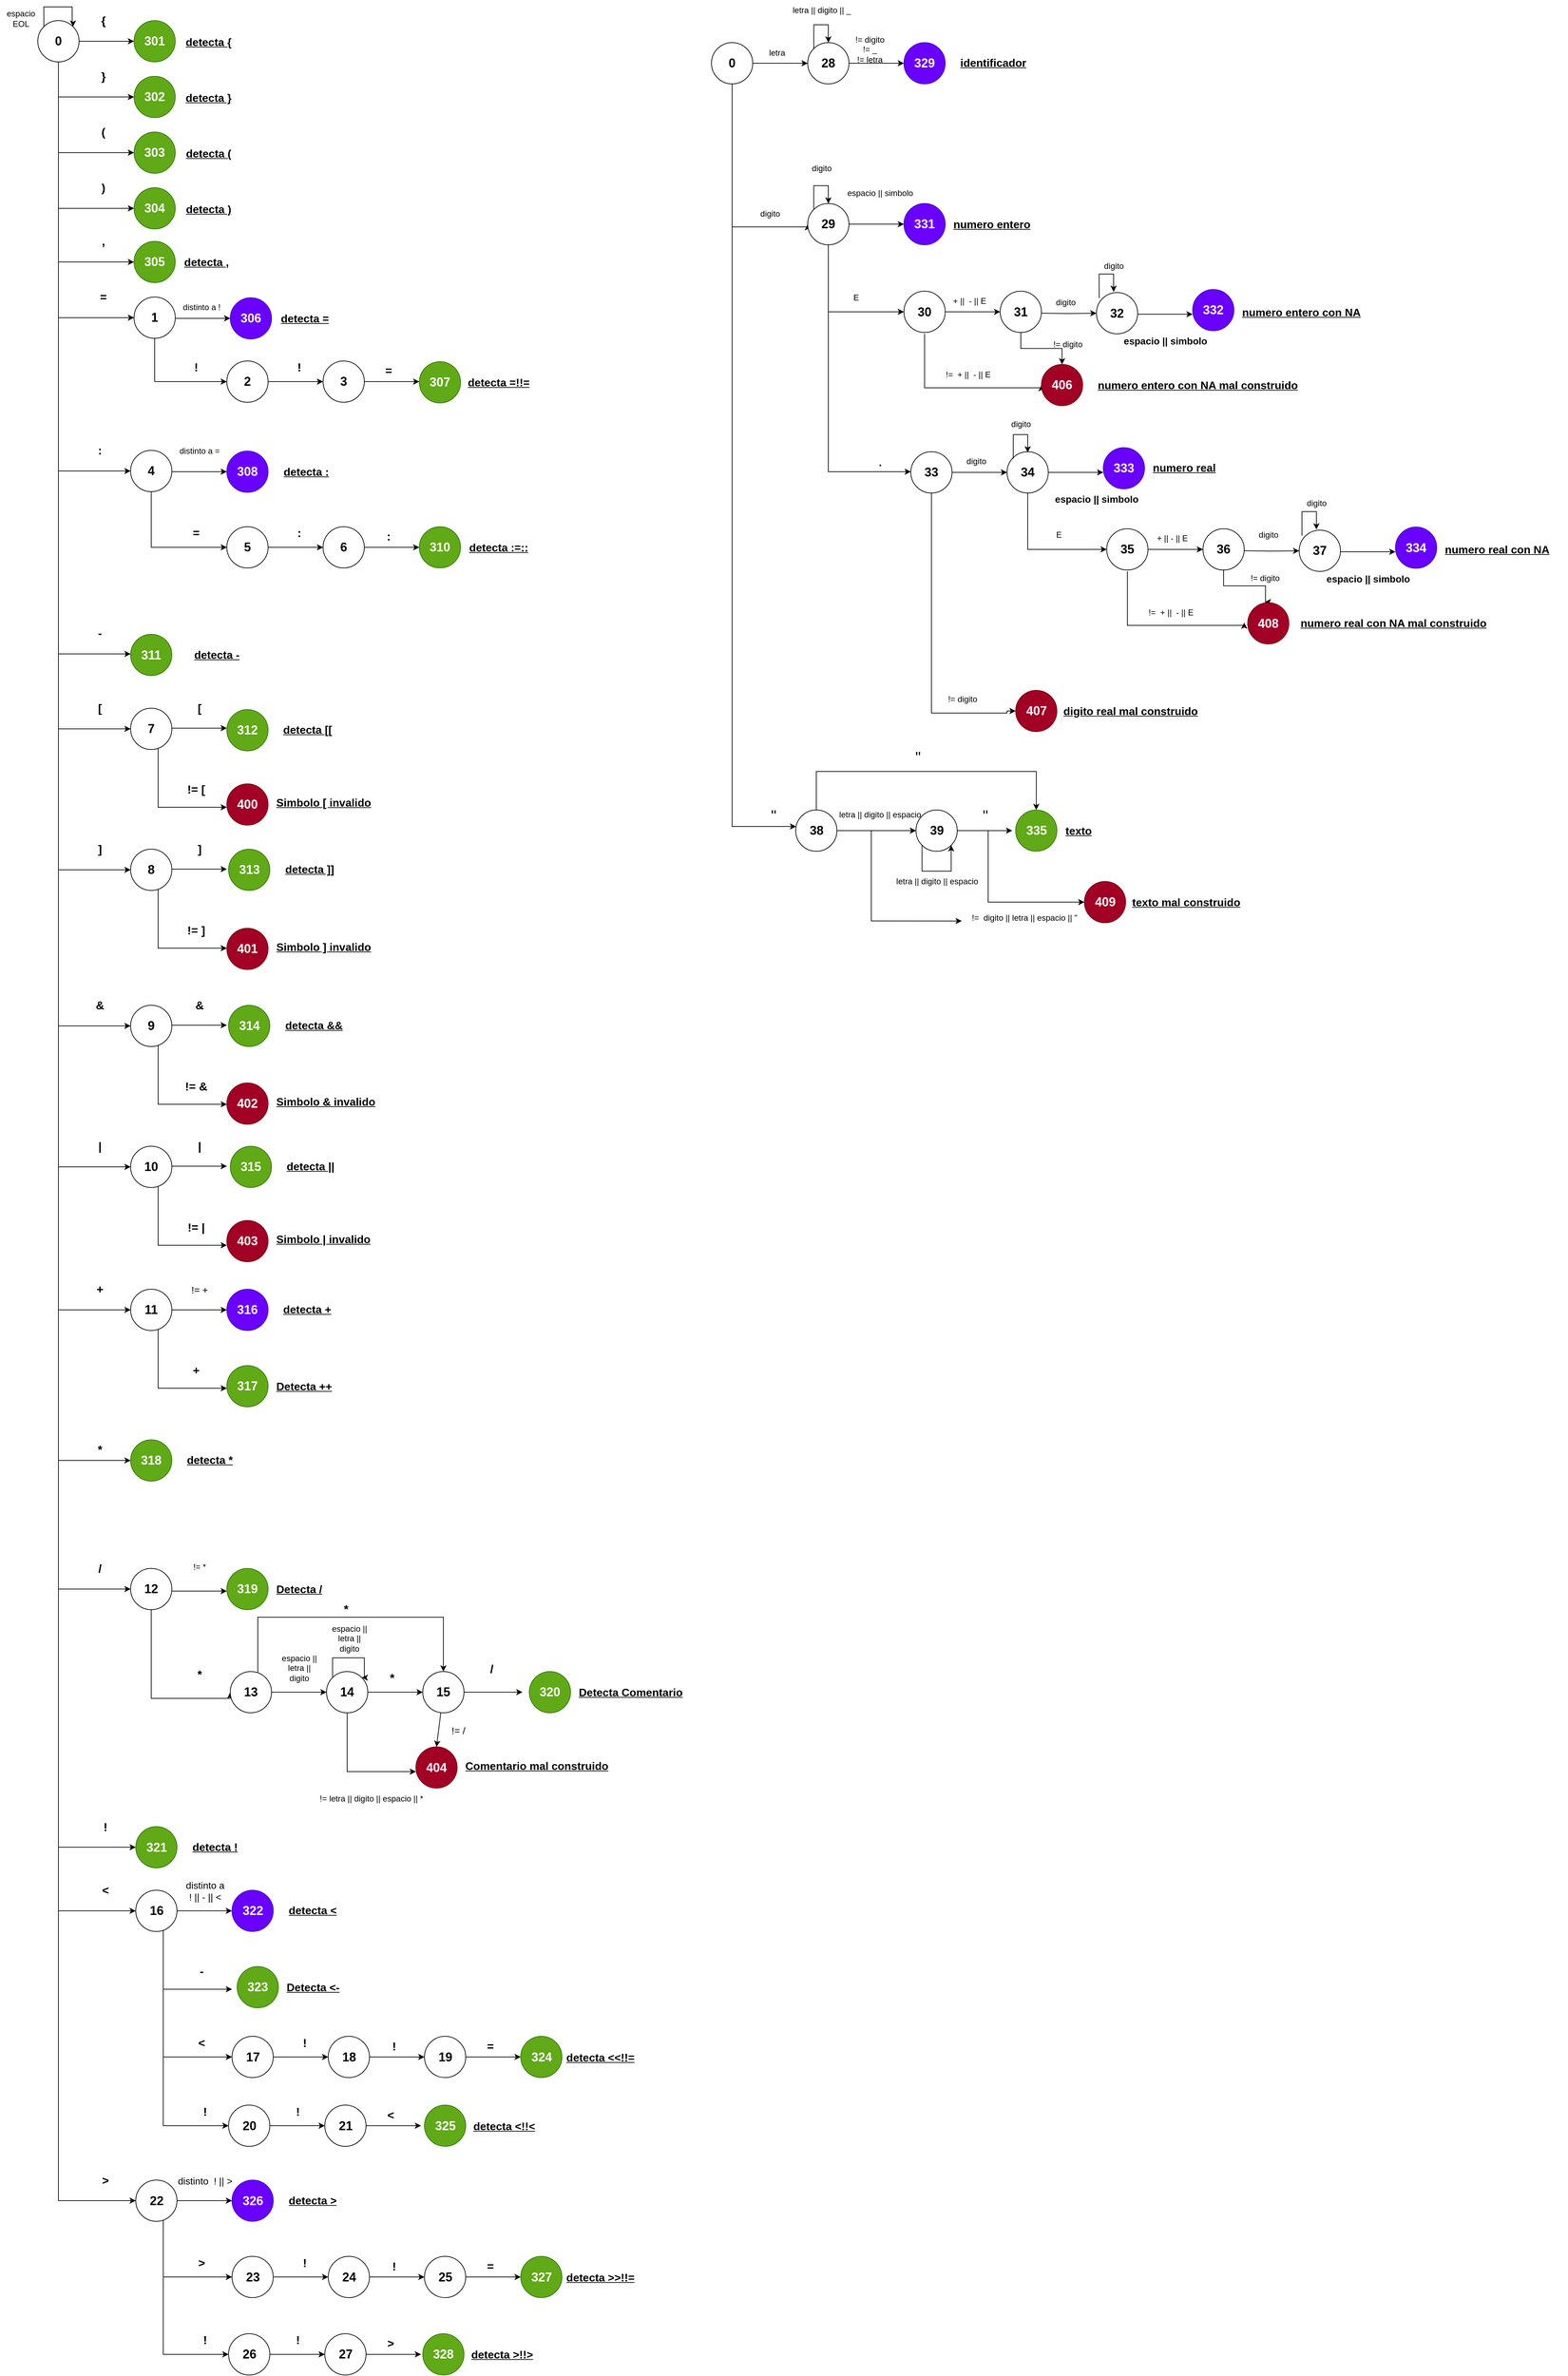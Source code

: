 <mxfile version="22.0.0" type="device">
  <diagram id="U9-ohxWd0iXqV2H38Szw" name="Página-1">
    <mxGraphModel dx="1050" dy="621" grid="1" gridSize="10" guides="1" tooltips="1" connect="1" arrows="1" fold="1" page="1" pageScale="1" pageWidth="3300" pageHeight="4681" math="0" shadow="0">
      <root>
        <mxCell id="0" />
        <mxCell id="1" parent="0" />
        <mxCell id="RByxTAZoW7MQ3MFr0O8v-3" value="" style="edgeStyle=orthogonalEdgeStyle;rounded=0;orthogonalLoop=1;jettySize=auto;html=1;" parent="1" source="RByxTAZoW7MQ3MFr0O8v-1" edge="1">
          <mxGeometry relative="1" as="geometry">
            <mxPoint x="200.0" y="68" as="targetPoint" />
          </mxGeometry>
        </mxCell>
        <mxCell id="RByxTAZoW7MQ3MFr0O8v-55" style="edgeStyle=orthogonalEdgeStyle;rounded=0;orthogonalLoop=1;jettySize=auto;html=1;entryX=0;entryY=0.5;entryDx=0;entryDy=0;" parent="1" source="RByxTAZoW7MQ3MFr0O8v-1" edge="1">
          <mxGeometry relative="1" as="geometry">
            <Array as="points">
              <mxPoint x="90" y="149" />
            </Array>
            <mxPoint x="200.0" y="149" as="targetPoint" />
          </mxGeometry>
        </mxCell>
        <mxCell id="RByxTAZoW7MQ3MFr0O8v-56" style="edgeStyle=orthogonalEdgeStyle;rounded=0;orthogonalLoop=1;jettySize=auto;html=1;entryX=0;entryY=0.5;entryDx=0;entryDy=0;" parent="1" source="RByxTAZoW7MQ3MFr0O8v-1" edge="1">
          <mxGeometry relative="1" as="geometry">
            <Array as="points">
              <mxPoint x="90" y="230" />
            </Array>
            <mxPoint x="200.0" y="230" as="targetPoint" />
          </mxGeometry>
        </mxCell>
        <mxCell id="RByxTAZoW7MQ3MFr0O8v-57" style="edgeStyle=orthogonalEdgeStyle;rounded=0;orthogonalLoop=1;jettySize=auto;html=1;entryX=0;entryY=0.5;entryDx=0;entryDy=0;" parent="1" source="RByxTAZoW7MQ3MFr0O8v-1" edge="1">
          <mxGeometry relative="1" as="geometry">
            <Array as="points">
              <mxPoint x="90" y="311" />
            </Array>
            <mxPoint x="200.0" y="311" as="targetPoint" />
          </mxGeometry>
        </mxCell>
        <mxCell id="RByxTAZoW7MQ3MFr0O8v-58" style="edgeStyle=orthogonalEdgeStyle;rounded=0;orthogonalLoop=1;jettySize=auto;html=1;entryX=0;entryY=0.5;entryDx=0;entryDy=0;" parent="1" source="RByxTAZoW7MQ3MFr0O8v-1" edge="1">
          <mxGeometry relative="1" as="geometry">
            <Array as="points">
              <mxPoint x="90" y="389" />
            </Array>
            <mxPoint x="200.0" y="389.0" as="targetPoint" />
          </mxGeometry>
        </mxCell>
        <mxCell id="RByxTAZoW7MQ3MFr0O8v-59" style="edgeStyle=orthogonalEdgeStyle;rounded=0;orthogonalLoop=1;jettySize=auto;html=1;entryX=0;entryY=0.5;entryDx=0;entryDy=0;" parent="1" source="RByxTAZoW7MQ3MFr0O8v-1" target="RByxTAZoW7MQ3MFr0O8v-38" edge="1">
          <mxGeometry relative="1" as="geometry">
            <Array as="points">
              <mxPoint x="90" y="470" />
            </Array>
          </mxGeometry>
        </mxCell>
        <mxCell id="RByxTAZoW7MQ3MFr0O8v-557" style="edgeStyle=orthogonalEdgeStyle;rounded=0;orthogonalLoop=1;jettySize=auto;html=1;entryX=0;entryY=0.5;entryDx=0;entryDy=0;" parent="1" source="RByxTAZoW7MQ3MFr0O8v-1" target="RByxTAZoW7MQ3MFr0O8v-348" edge="1">
          <mxGeometry relative="1" as="geometry">
            <Array as="points">
              <mxPoint x="90" y="1068" />
            </Array>
          </mxGeometry>
        </mxCell>
        <mxCell id="RByxTAZoW7MQ3MFr0O8v-558" style="edgeStyle=orthogonalEdgeStyle;rounded=0;orthogonalLoop=1;jettySize=auto;html=1;entryX=0;entryY=0.5;entryDx=0;entryDy=0;" parent="1" source="RByxTAZoW7MQ3MFr0O8v-1" edge="1">
          <mxGeometry relative="1" as="geometry">
            <Array as="points">
              <mxPoint x="90" y="959" />
            </Array>
            <mxPoint x="195.0" y="959" as="targetPoint" />
          </mxGeometry>
        </mxCell>
        <mxCell id="RByxTAZoW7MQ3MFr0O8v-559" style="edgeStyle=orthogonalEdgeStyle;rounded=0;orthogonalLoop=1;jettySize=auto;html=1;entryX=0;entryY=0.5;entryDx=0;entryDy=0;" parent="1" source="RByxTAZoW7MQ3MFr0O8v-1" target="RByxTAZoW7MQ3MFr0O8v-324" edge="1">
          <mxGeometry relative="1" as="geometry">
            <Array as="points">
              <mxPoint x="90" y="693" />
            </Array>
          </mxGeometry>
        </mxCell>
        <mxCell id="RByxTAZoW7MQ3MFr0O8v-561" style="edgeStyle=orthogonalEdgeStyle;rounded=0;orthogonalLoop=1;jettySize=auto;html=1;entryX=0;entryY=0.5;entryDx=0;entryDy=0;" parent="1" source="RByxTAZoW7MQ3MFr0O8v-1" target="RByxTAZoW7MQ3MFr0O8v-364" edge="1">
          <mxGeometry relative="1" as="geometry">
            <Array as="points">
              <mxPoint x="90" y="1273" />
            </Array>
          </mxGeometry>
        </mxCell>
        <mxCell id="RByxTAZoW7MQ3MFr0O8v-562" style="edgeStyle=orthogonalEdgeStyle;rounded=0;orthogonalLoop=1;jettySize=auto;html=1;entryX=0;entryY=0.5;entryDx=0;entryDy=0;" parent="1" source="RByxTAZoW7MQ3MFr0O8v-1" target="RByxTAZoW7MQ3MFr0O8v-379" edge="1">
          <mxGeometry relative="1" as="geometry">
            <Array as="points">
              <mxPoint x="90" y="1500" />
            </Array>
          </mxGeometry>
        </mxCell>
        <mxCell id="RByxTAZoW7MQ3MFr0O8v-563" style="edgeStyle=orthogonalEdgeStyle;rounded=0;orthogonalLoop=1;jettySize=auto;html=1;entryX=0;entryY=0.5;entryDx=0;entryDy=0;" parent="1" source="RByxTAZoW7MQ3MFr0O8v-1" target="RByxTAZoW7MQ3MFr0O8v-394" edge="1">
          <mxGeometry relative="1" as="geometry">
            <Array as="points">
              <mxPoint x="90" y="1705" />
            </Array>
          </mxGeometry>
        </mxCell>
        <mxCell id="RByxTAZoW7MQ3MFr0O8v-564" style="edgeStyle=orthogonalEdgeStyle;rounded=0;orthogonalLoop=1;jettySize=auto;html=1;entryX=0;entryY=0.5;entryDx=0;entryDy=0;" parent="1" source="RByxTAZoW7MQ3MFr0O8v-1" target="RByxTAZoW7MQ3MFr0O8v-409" edge="1">
          <mxGeometry relative="1" as="geometry">
            <Array as="points">
              <mxPoint x="90" y="1913" />
            </Array>
          </mxGeometry>
        </mxCell>
        <mxCell id="RByxTAZoW7MQ3MFr0O8v-566" style="edgeStyle=orthogonalEdgeStyle;rounded=0;orthogonalLoop=1;jettySize=auto;html=1;entryX=0;entryY=0.5;entryDx=0;entryDy=0;" parent="1" source="RByxTAZoW7MQ3MFr0O8v-1" target="RByxTAZoW7MQ3MFr0O8v-439" edge="1">
          <mxGeometry relative="1" as="geometry">
            <Array as="points">
              <mxPoint x="90" y="2319" />
            </Array>
          </mxGeometry>
        </mxCell>
        <mxCell id="RByxTAZoW7MQ3MFr0O8v-693" style="edgeStyle=orthogonalEdgeStyle;rounded=0;orthogonalLoop=1;jettySize=auto;html=1;entryX=0;entryY=0.5;entryDx=0;entryDy=0;" parent="1" source="RByxTAZoW7MQ3MFr0O8v-1" edge="1">
          <mxGeometry relative="1" as="geometry">
            <Array as="points">
              <mxPoint x="90" y="2132" />
            </Array>
            <mxPoint x="195.0" y="2132" as="targetPoint" />
          </mxGeometry>
        </mxCell>
        <mxCell id="RByxTAZoW7MQ3MFr0O8v-694" style="edgeStyle=orthogonalEdgeStyle;rounded=0;orthogonalLoop=1;jettySize=auto;html=1;entryX=0;entryY=0.5;entryDx=0;entryDy=0;" parent="1" source="RByxTAZoW7MQ3MFr0O8v-1" edge="1">
          <mxGeometry relative="1" as="geometry">
            <Array as="points">
              <mxPoint x="90" y="2694" />
            </Array>
            <mxPoint x="202.5" y="2694.5" as="targetPoint" />
          </mxGeometry>
        </mxCell>
        <mxCell id="RByxTAZoW7MQ3MFr0O8v-695" style="edgeStyle=orthogonalEdgeStyle;rounded=0;orthogonalLoop=1;jettySize=auto;html=1;entryX=0;entryY=0.5;entryDx=0;entryDy=0;" parent="1" source="RByxTAZoW7MQ3MFr0O8v-1" target="RByxTAZoW7MQ3MFr0O8v-579" edge="1">
          <mxGeometry relative="1" as="geometry">
            <Array as="points">
              <mxPoint x="90" y="2787" />
            </Array>
          </mxGeometry>
        </mxCell>
        <mxCell id="RByxTAZoW7MQ3MFr0O8v-696" style="edgeStyle=orthogonalEdgeStyle;rounded=0;orthogonalLoop=1;jettySize=auto;html=1;entryX=0;entryY=0.5;entryDx=0;entryDy=0;" parent="1" source="RByxTAZoW7MQ3MFr0O8v-1" target="RByxTAZoW7MQ3MFr0O8v-620" edge="1">
          <mxGeometry relative="1" as="geometry">
            <Array as="points">
              <mxPoint x="90" y="3208" />
            </Array>
          </mxGeometry>
        </mxCell>
        <mxCell id="RByxTAZoW7MQ3MFr0O8v-1" value="&lt;font style=&quot;font-size: 18px;&quot;&gt;&lt;b&gt;0&lt;/b&gt;&lt;/font&gt;" style="ellipse;whiteSpace=wrap;html=1;rounded=0;" parent="1" vertex="1">
          <mxGeometry x="60" y="38" width="60" height="60" as="geometry" />
        </mxCell>
        <mxCell id="RByxTAZoW7MQ3MFr0O8v-5" value="detecta {" style="text;html=1;align=center;verticalAlign=middle;resizable=0;points=[];autosize=1;strokeColor=none;fillColor=none;fontSize=16;fontStyle=5;rounded=0;" parent="1" vertex="1">
          <mxGeometry x="262.5" y="54" width="90" height="30" as="geometry" />
        </mxCell>
        <mxCell id="RByxTAZoW7MQ3MFr0O8v-6" value="&lt;span style=&quot;font-size: 18px;&quot;&gt;&lt;b&gt;301&lt;/b&gt;&lt;/span&gt;" style="ellipse;whiteSpace=wrap;html=1;fillColor=#60a917;strokeColor=#2D7600;fontColor=#ffffff;rounded=0;" parent="1" vertex="1">
          <mxGeometry x="200" y="38" width="60" height="60" as="geometry" />
        </mxCell>
        <mxCell id="RByxTAZoW7MQ3MFr0O8v-7" value="{" style="text;html=1;align=center;verticalAlign=middle;resizable=0;points=[];autosize=1;strokeColor=none;fillColor=none;glass=0;rounded=0;shadow=0;fontStyle=1;fontSize=17;" parent="1" vertex="1">
          <mxGeometry x="140" y="24" width="30" height="30" as="geometry" />
        </mxCell>
        <mxCell id="RByxTAZoW7MQ3MFr0O8v-16" value="detecta }" style="text;html=1;align=center;verticalAlign=middle;resizable=0;points=[];autosize=1;strokeColor=none;fillColor=none;fontSize=16;fontStyle=5;rounded=0;" parent="1" vertex="1">
          <mxGeometry x="262.5" y="135" width="90" height="30" as="geometry" />
        </mxCell>
        <mxCell id="RByxTAZoW7MQ3MFr0O8v-17" value="&lt;span style=&quot;font-size: 18px;&quot;&gt;&lt;b&gt;302&lt;/b&gt;&lt;/span&gt;" style="ellipse;whiteSpace=wrap;html=1;fillColor=#60a917;strokeColor=#2D7600;fontColor=#ffffff;rounded=0;" parent="1" vertex="1">
          <mxGeometry x="200" y="119" width="60" height="60" as="geometry" />
        </mxCell>
        <mxCell id="RByxTAZoW7MQ3MFr0O8v-18" value="}" style="text;html=1;align=center;verticalAlign=middle;resizable=0;points=[];autosize=1;strokeColor=none;fillColor=none;glass=0;rounded=0;shadow=0;fontStyle=1;fontSize=17;" parent="1" vertex="1">
          <mxGeometry x="140" y="105" width="30" height="30" as="geometry" />
        </mxCell>
        <mxCell id="RByxTAZoW7MQ3MFr0O8v-23" value="detecta (" style="text;html=1;align=center;verticalAlign=middle;resizable=0;points=[];autosize=1;strokeColor=none;fillColor=none;fontSize=16;fontStyle=5;rounded=0;" parent="1" vertex="1">
          <mxGeometry x="262.5" y="216" width="90" height="30" as="geometry" />
        </mxCell>
        <mxCell id="RByxTAZoW7MQ3MFr0O8v-24" value="&lt;span style=&quot;font-size: 18px;&quot;&gt;&lt;b&gt;303&lt;/b&gt;&lt;/span&gt;" style="ellipse;whiteSpace=wrap;html=1;fillColor=#60a917;strokeColor=#2D7600;fontColor=#ffffff;rounded=0;" parent="1" vertex="1">
          <mxGeometry x="200" y="200" width="60" height="60" as="geometry" />
        </mxCell>
        <mxCell id="RByxTAZoW7MQ3MFr0O8v-25" value="(" style="text;html=1;align=center;verticalAlign=middle;resizable=0;points=[];autosize=1;strokeColor=none;fillColor=none;glass=0;rounded=0;shadow=0;fontStyle=1;fontSize=17;" parent="1" vertex="1">
          <mxGeometry x="140" y="186" width="30" height="30" as="geometry" />
        </mxCell>
        <mxCell id="RByxTAZoW7MQ3MFr0O8v-29" value="detecta )" style="text;html=1;align=center;verticalAlign=middle;resizable=0;points=[];autosize=1;strokeColor=none;fillColor=none;fontSize=16;fontStyle=5;rounded=0;" parent="1" vertex="1">
          <mxGeometry x="262.5" y="297" width="90" height="30" as="geometry" />
        </mxCell>
        <mxCell id="RByxTAZoW7MQ3MFr0O8v-30" value="&lt;span style=&quot;font-size: 18px;&quot;&gt;&lt;b&gt;304&lt;/b&gt;&lt;/span&gt;" style="ellipse;whiteSpace=wrap;html=1;fillColor=#60a917;strokeColor=#2D7600;fontColor=#ffffff;rounded=0;" parent="1" vertex="1">
          <mxGeometry x="200" y="281" width="60" height="60" as="geometry" />
        </mxCell>
        <mxCell id="RByxTAZoW7MQ3MFr0O8v-31" value=")" style="text;html=1;align=center;verticalAlign=middle;resizable=0;points=[];autosize=1;strokeColor=none;fillColor=none;glass=0;rounded=0;shadow=0;fontStyle=1;fontSize=17;" parent="1" vertex="1">
          <mxGeometry x="140" y="267" width="30" height="30" as="geometry" />
        </mxCell>
        <mxCell id="RByxTAZoW7MQ3MFr0O8v-35" value="detecta ," style="text;html=1;align=center;verticalAlign=middle;resizable=0;points=[];autosize=1;strokeColor=none;fillColor=none;fontSize=16;fontStyle=5;rounded=0;" parent="1" vertex="1">
          <mxGeometry x="260" y="374" width="90" height="30" as="geometry" />
        </mxCell>
        <mxCell id="RByxTAZoW7MQ3MFr0O8v-36" value="&lt;span style=&quot;font-size: 18px;&quot;&gt;&lt;b&gt;305&lt;/b&gt;&lt;/span&gt;" style="ellipse;whiteSpace=wrap;html=1;fillColor=#60a917;strokeColor=#2D7600;fontColor=#ffffff;rounded=0;" parent="1" vertex="1">
          <mxGeometry x="200" y="359" width="60" height="60" as="geometry" />
        </mxCell>
        <mxCell id="RByxTAZoW7MQ3MFr0O8v-37" value="," style="text;html=1;align=center;verticalAlign=middle;resizable=0;points=[];autosize=1;strokeColor=none;fillColor=none;glass=0;rounded=0;shadow=0;fontStyle=1;fontSize=17;" parent="1" vertex="1">
          <mxGeometry x="140" y="345" width="30" height="30" as="geometry" />
        </mxCell>
        <mxCell id="RByxTAZoW7MQ3MFr0O8v-552" style="edgeStyle=orthogonalEdgeStyle;rounded=0;orthogonalLoop=1;jettySize=auto;html=1;entryX=0;entryY=0.5;entryDx=0;entryDy=0;" parent="1" source="RByxTAZoW7MQ3MFr0O8v-38" target="RByxTAZoW7MQ3MFr0O8v-541" edge="1">
          <mxGeometry relative="1" as="geometry">
            <Array as="points">
              <mxPoint x="230" y="563" />
            </Array>
          </mxGeometry>
        </mxCell>
        <mxCell id="RByxTAZoW7MQ3MFr0O8v-38" value="&lt;font style=&quot;font-size: 18px;&quot;&gt;&lt;b&gt;1&lt;/b&gt;&lt;/font&gt;" style="ellipse;whiteSpace=wrap;html=1;rounded=0;" parent="1" vertex="1">
          <mxGeometry x="200" y="440" width="60" height="60" as="geometry" />
        </mxCell>
        <mxCell id="RByxTAZoW7MQ3MFr0O8v-39" value="" style="edgeStyle=orthogonalEdgeStyle;rounded=0;orthogonalLoop=1;jettySize=auto;html=1;" parent="1" edge="1">
          <mxGeometry relative="1" as="geometry">
            <mxPoint x="260" y="471" as="sourcePoint" />
            <mxPoint x="340" y="471" as="targetPoint" />
          </mxGeometry>
        </mxCell>
        <mxCell id="RByxTAZoW7MQ3MFr0O8v-40" value="detecta =" style="text;html=1;align=center;verticalAlign=middle;resizable=0;points=[];autosize=1;strokeColor=none;fillColor=none;fontSize=16;fontStyle=5;rounded=0;" parent="1" vertex="1">
          <mxGeometry x="402.5" y="455.5" width="90" height="30" as="geometry" />
        </mxCell>
        <mxCell id="RByxTAZoW7MQ3MFr0O8v-41" value="&lt;span style=&quot;font-size: 18px;&quot;&gt;&lt;b&gt;306&lt;/b&gt;&lt;/span&gt;" style="ellipse;whiteSpace=wrap;html=1;fillColor=#6a00ff;strokeColor=#3700CC;fontColor=#ffffff;rounded=0;" parent="1" vertex="1">
          <mxGeometry x="340" y="441" width="60" height="60" as="geometry" />
        </mxCell>
        <mxCell id="RByxTAZoW7MQ3MFr0O8v-42" value="=" style="text;html=1;align=center;verticalAlign=middle;resizable=0;points=[];autosize=1;strokeColor=none;fillColor=none;glass=0;rounded=0;shadow=0;fontStyle=1;fontSize=17;" parent="1" vertex="1">
          <mxGeometry x="140" y="426" width="30" height="30" as="geometry" />
        </mxCell>
        <mxCell id="RByxTAZoW7MQ3MFr0O8v-43" value="distinto a !" style="text;html=1;align=center;verticalAlign=middle;resizable=0;points=[];autosize=1;strokeColor=none;fillColor=none;glass=0;rounded=0;shadow=0;" parent="1" vertex="1">
          <mxGeometry x="257.5" y="440" width="80" height="30" as="geometry" />
        </mxCell>
        <mxCell id="RByxTAZoW7MQ3MFr0O8v-323" value="" style="edgeStyle=orthogonalEdgeStyle;rounded=0;orthogonalLoop=1;jettySize=auto;html=1;" parent="1" source="RByxTAZoW7MQ3MFr0O8v-324" target="RByxTAZoW7MQ3MFr0O8v-330" edge="1">
          <mxGeometry relative="1" as="geometry">
            <Array as="points">
              <mxPoint x="225" y="804" />
            </Array>
          </mxGeometry>
        </mxCell>
        <mxCell id="RByxTAZoW7MQ3MFr0O8v-324" value="&lt;font style=&quot;font-size: 18px;&quot;&gt;&lt;b&gt;4&lt;/b&gt;&lt;/font&gt;" style="ellipse;whiteSpace=wrap;html=1;rounded=0;" parent="1" vertex="1">
          <mxGeometry x="195" y="663" width="60" height="60" as="geometry" />
        </mxCell>
        <mxCell id="RByxTAZoW7MQ3MFr0O8v-325" value="" style="edgeStyle=orthogonalEdgeStyle;rounded=0;orthogonalLoop=1;jettySize=auto;html=1;" parent="1" edge="1">
          <mxGeometry relative="1" as="geometry">
            <mxPoint x="255" y="694" as="sourcePoint" />
            <mxPoint x="335" y="694" as="targetPoint" />
          </mxGeometry>
        </mxCell>
        <mxCell id="RByxTAZoW7MQ3MFr0O8v-326" value="detecta :" style="text;html=1;align=center;verticalAlign=middle;resizable=0;points=[];autosize=1;strokeColor=none;fillColor=none;fontSize=16;fontStyle=5;rounded=0;" parent="1" vertex="1">
          <mxGeometry x="405" y="679" width="90" height="30" as="geometry" />
        </mxCell>
        <mxCell id="RByxTAZoW7MQ3MFr0O8v-327" value="&lt;span style=&quot;font-size: 18px;&quot;&gt;&lt;b&gt;308&lt;/b&gt;&lt;/span&gt;" style="ellipse;whiteSpace=wrap;html=1;fillColor=#6a00ff;strokeColor=#3700CC;fontColor=#ffffff;rounded=0;" parent="1" vertex="1">
          <mxGeometry x="335" y="664" width="60" height="60" as="geometry" />
        </mxCell>
        <mxCell id="RByxTAZoW7MQ3MFr0O8v-328" value=":" style="text;html=1;align=center;verticalAlign=middle;resizable=0;points=[];autosize=1;strokeColor=none;fillColor=none;glass=0;rounded=0;shadow=0;fontStyle=1;fontSize=17;" parent="1" vertex="1">
          <mxGeometry x="135" y="649" width="30" height="30" as="geometry" />
        </mxCell>
        <mxCell id="RByxTAZoW7MQ3MFr0O8v-329" value="" style="edgeStyle=orthogonalEdgeStyle;rounded=0;orthogonalLoop=1;jettySize=auto;html=1;" parent="1" source="RByxTAZoW7MQ3MFr0O8v-330" target="RByxTAZoW7MQ3MFr0O8v-333" edge="1">
          <mxGeometry relative="1" as="geometry" />
        </mxCell>
        <mxCell id="RByxTAZoW7MQ3MFr0O8v-330" value="&lt;font style=&quot;font-size: 18px;&quot;&gt;&lt;b&gt;5&lt;/b&gt;&lt;/font&gt;" style="ellipse;whiteSpace=wrap;html=1;rounded=0;" parent="1" vertex="1">
          <mxGeometry x="335" y="774" width="60" height="60" as="geometry" />
        </mxCell>
        <mxCell id="RByxTAZoW7MQ3MFr0O8v-331" value="=" style="text;html=1;align=center;verticalAlign=middle;resizable=0;points=[];autosize=1;strokeColor=none;fillColor=none;glass=0;rounded=0;shadow=0;fontStyle=1;fontSize=17;" parent="1" vertex="1">
          <mxGeometry x="275" y="769" width="30" height="30" as="geometry" />
        </mxCell>
        <mxCell id="RByxTAZoW7MQ3MFr0O8v-332" value="" style="edgeStyle=orthogonalEdgeStyle;rounded=0;orthogonalLoop=1;jettySize=auto;html=1;" parent="1" source="RByxTAZoW7MQ3MFr0O8v-333" edge="1">
          <mxGeometry relative="1" as="geometry">
            <mxPoint x="615" y="804" as="targetPoint" />
          </mxGeometry>
        </mxCell>
        <mxCell id="RByxTAZoW7MQ3MFr0O8v-333" value="&lt;font style=&quot;font-size: 18px;&quot;&gt;&lt;b&gt;6&lt;/b&gt;&lt;/font&gt;" style="ellipse;whiteSpace=wrap;html=1;rounded=0;" parent="1" vertex="1">
          <mxGeometry x="475" y="774" width="60" height="60" as="geometry" />
        </mxCell>
        <mxCell id="RByxTAZoW7MQ3MFr0O8v-336" value="detecta :=::" style="text;html=1;align=center;verticalAlign=middle;resizable=0;points=[];autosize=1;strokeColor=none;fillColor=none;fontSize=16;fontStyle=5;rounded=0;" parent="1" vertex="1">
          <mxGeometry x="675" y="789" width="110" height="30" as="geometry" />
        </mxCell>
        <mxCell id="RByxTAZoW7MQ3MFr0O8v-337" value="&lt;span style=&quot;font-size: 18px;&quot;&gt;&lt;b&gt;310&lt;/b&gt;&lt;/span&gt;" style="ellipse;whiteSpace=wrap;html=1;fillColor=#60a917;strokeColor=#2D7600;fontColor=#ffffff;rounded=0;" parent="1" vertex="1">
          <mxGeometry x="615" y="774" width="60" height="60" as="geometry" />
        </mxCell>
        <mxCell id="RByxTAZoW7MQ3MFr0O8v-338" value=":" style="text;html=1;align=center;verticalAlign=middle;resizable=0;points=[];autosize=1;strokeColor=none;fillColor=none;glass=0;rounded=0;shadow=0;fontStyle=1;fontSize=17;" parent="1" vertex="1">
          <mxGeometry x="425" y="769" width="30" height="30" as="geometry" />
        </mxCell>
        <mxCell id="RByxTAZoW7MQ3MFr0O8v-339" value=":" style="text;html=1;align=center;verticalAlign=middle;resizable=0;points=[];autosize=1;strokeColor=none;fillColor=none;glass=0;rounded=0;shadow=0;fontStyle=1;fontSize=17;" parent="1" vertex="1">
          <mxGeometry x="555" y="774" width="30" height="30" as="geometry" />
        </mxCell>
        <mxCell id="RByxTAZoW7MQ3MFr0O8v-340" value="distinto a =" style="text;html=1;align=center;verticalAlign=middle;resizable=0;points=[];autosize=1;strokeColor=none;fillColor=none;glass=0;rounded=0;shadow=0;" parent="1" vertex="1">
          <mxGeometry x="255" y="649" width="80" height="30" as="geometry" />
        </mxCell>
        <mxCell id="RByxTAZoW7MQ3MFr0O8v-344" value="&lt;span style=&quot;font-size: 18px;&quot;&gt;&lt;b&gt;311&lt;/b&gt;&lt;/span&gt;" style="ellipse;whiteSpace=wrap;html=1;fillColor=#60a917;strokeColor=#2D7600;fontColor=#ffffff;rounded=0;" parent="1" vertex="1">
          <mxGeometry x="195" y="930.5" width="60" height="60" as="geometry" />
        </mxCell>
        <mxCell id="RByxTAZoW7MQ3MFr0O8v-345" value="-" style="text;html=1;align=center;verticalAlign=middle;resizable=0;points=[];autosize=1;strokeColor=none;fillColor=none;glass=0;rounded=0;shadow=0;fontStyle=1;fontSize=17;" parent="1" vertex="1">
          <mxGeometry x="135" y="915" width="30" height="30" as="geometry" />
        </mxCell>
        <mxCell id="RByxTAZoW7MQ3MFr0O8v-347" value="" style="edgeStyle=orthogonalEdgeStyle;rounded=0;orthogonalLoop=1;jettySize=auto;html=1;" parent="1" source="RByxTAZoW7MQ3MFr0O8v-348" edge="1">
          <mxGeometry relative="1" as="geometry">
            <Array as="points">
              <mxPoint x="235" y="1182" />
            </Array>
            <mxPoint x="335" y="1182.0" as="targetPoint" />
          </mxGeometry>
        </mxCell>
        <mxCell id="RByxTAZoW7MQ3MFr0O8v-348" value="&lt;font style=&quot;font-size: 18px;&quot;&gt;&lt;b&gt;7&lt;/b&gt;&lt;/font&gt;" style="ellipse;whiteSpace=wrap;html=1;rounded=0;" parent="1" vertex="1">
          <mxGeometry x="195" y="1038" width="60" height="60" as="geometry" />
        </mxCell>
        <mxCell id="RByxTAZoW7MQ3MFr0O8v-349" value="[" style="text;html=1;align=center;verticalAlign=middle;resizable=0;points=[];autosize=1;strokeColor=none;fillColor=none;glass=0;rounded=0;shadow=0;fontStyle=1;fontSize=17;" parent="1" vertex="1">
          <mxGeometry x="135" y="1024" width="30" height="30" as="geometry" />
        </mxCell>
        <mxCell id="RByxTAZoW7MQ3MFr0O8v-350" value="" style="edgeStyle=orthogonalEdgeStyle;rounded=0;orthogonalLoop=1;jettySize=auto;html=1;" parent="1" edge="1">
          <mxGeometry relative="1" as="geometry">
            <mxPoint x="255" y="1067" as="sourcePoint" />
            <mxPoint x="335" y="1067.0" as="targetPoint" />
          </mxGeometry>
        </mxCell>
        <mxCell id="RByxTAZoW7MQ3MFr0O8v-352" value="[" style="text;html=1;align=center;verticalAlign=middle;resizable=0;points=[];autosize=1;strokeColor=none;fillColor=none;glass=0;rounded=0;shadow=0;fontStyle=1;fontSize=17;" parent="1" vertex="1">
          <mxGeometry x="280" y="1024" width="30" height="30" as="geometry" />
        </mxCell>
        <mxCell id="RByxTAZoW7MQ3MFr0O8v-354" value="&lt;span style=&quot;font-size: 18px;&quot;&gt;&lt;b&gt;312&lt;/b&gt;&lt;/span&gt;" style="ellipse;whiteSpace=wrap;html=1;fillColor=#60a917;strokeColor=#2D7600;fontColor=#ffffff;rounded=0;" parent="1" vertex="1">
          <mxGeometry x="335" y="1040" width="60" height="60" as="geometry" />
        </mxCell>
        <mxCell id="RByxTAZoW7MQ3MFr0O8v-358" value="!= [" style="text;html=1;align=center;verticalAlign=middle;resizable=0;points=[];autosize=1;strokeColor=none;fillColor=none;glass=0;rounded=0;shadow=0;fontStyle=1;fontSize=17;" parent="1" vertex="1">
          <mxGeometry x="265" y="1142" width="50" height="30" as="geometry" />
        </mxCell>
        <mxCell id="RByxTAZoW7MQ3MFr0O8v-359" value="&lt;font style=&quot;font-size: 18px;&quot;&gt;&lt;b&gt;400&lt;/b&gt;&lt;/font&gt;" style="ellipse;whiteSpace=wrap;html=1;rounded=0;fillColor=#a20025;fontColor=#ffffff;strokeColor=#6F0000;" parent="1" vertex="1">
          <mxGeometry x="335" y="1148" width="60" height="60" as="geometry" />
        </mxCell>
        <mxCell id="RByxTAZoW7MQ3MFr0O8v-360" value="detecta -" style="text;html=1;align=center;verticalAlign=middle;resizable=0;points=[];autosize=1;strokeColor=none;fillColor=none;fontSize=16;fontStyle=5;rounded=0;" parent="1" vertex="1">
          <mxGeometry x="275" y="944.5" width="90" height="30" as="geometry" />
        </mxCell>
        <mxCell id="RByxTAZoW7MQ3MFr0O8v-361" value="detecta [[" style="text;html=1;align=left;verticalAlign=middle;resizable=0;points=[];autosize=1;strokeColor=none;fillColor=none;fontSize=16;fontStyle=5;rounded=0;" parent="1" vertex="1">
          <mxGeometry x="415" y="1054" width="90" height="30" as="geometry" />
        </mxCell>
        <mxCell id="RByxTAZoW7MQ3MFr0O8v-362" value="Simbolo [ invalido" style="text;html=1;align=left;verticalAlign=middle;resizable=0;points=[];autosize=1;strokeColor=none;fillColor=none;fontSize=16;fontStyle=5;rounded=0;" parent="1" vertex="1">
          <mxGeometry x="405" y="1160" width="160" height="30" as="geometry" />
        </mxCell>
        <mxCell id="RByxTAZoW7MQ3MFr0O8v-363" value="" style="edgeStyle=orthogonalEdgeStyle;rounded=0;orthogonalLoop=1;jettySize=auto;html=1;" parent="1" source="RByxTAZoW7MQ3MFr0O8v-364" edge="1">
          <mxGeometry relative="1" as="geometry">
            <Array as="points">
              <mxPoint x="235" y="1387" />
            </Array>
            <mxPoint x="335" y="1387.0" as="targetPoint" />
          </mxGeometry>
        </mxCell>
        <mxCell id="RByxTAZoW7MQ3MFr0O8v-364" value="&lt;font style=&quot;font-size: 18px;&quot;&gt;&lt;b&gt;8&lt;/b&gt;&lt;/font&gt;" style="ellipse;whiteSpace=wrap;html=1;rounded=0;" parent="1" vertex="1">
          <mxGeometry x="195" y="1243" width="60" height="60" as="geometry" />
        </mxCell>
        <mxCell id="RByxTAZoW7MQ3MFr0O8v-365" value="]" style="text;html=1;align=center;verticalAlign=middle;resizable=0;points=[];autosize=1;strokeColor=none;fillColor=none;glass=0;rounded=0;shadow=0;fontStyle=1;fontSize=17;" parent="1" vertex="1">
          <mxGeometry x="135" y="1229" width="30" height="30" as="geometry" />
        </mxCell>
        <mxCell id="RByxTAZoW7MQ3MFr0O8v-366" value="" style="edgeStyle=orthogonalEdgeStyle;rounded=0;orthogonalLoop=1;jettySize=auto;html=1;" parent="1" edge="1">
          <mxGeometry relative="1" as="geometry">
            <mxPoint x="255" y="1272" as="sourcePoint" />
            <mxPoint x="335" y="1272.0" as="targetPoint" />
          </mxGeometry>
        </mxCell>
        <mxCell id="RByxTAZoW7MQ3MFr0O8v-368" value="]" style="text;html=1;align=center;verticalAlign=middle;resizable=0;points=[];autosize=1;strokeColor=none;fillColor=none;glass=0;rounded=0;shadow=0;fontStyle=1;fontSize=17;" parent="1" vertex="1">
          <mxGeometry x="280" y="1229" width="30" height="30" as="geometry" />
        </mxCell>
        <mxCell id="RByxTAZoW7MQ3MFr0O8v-370" value="&lt;span style=&quot;font-size: 18px;&quot;&gt;&lt;b&gt;313&lt;/b&gt;&lt;/span&gt;" style="ellipse;whiteSpace=wrap;html=1;fillColor=#60a917;strokeColor=#2D7600;fontColor=#ffffff;rounded=0;" parent="1" vertex="1">
          <mxGeometry x="337.5" y="1243" width="60" height="60" as="geometry" />
        </mxCell>
        <mxCell id="RByxTAZoW7MQ3MFr0O8v-374" value="!= ]" style="text;html=1;align=center;verticalAlign=middle;resizable=0;points=[];autosize=1;strokeColor=none;fillColor=none;glass=0;rounded=0;shadow=0;fontStyle=1;fontSize=17;" parent="1" vertex="1">
          <mxGeometry x="265" y="1347" width="50" height="30" as="geometry" />
        </mxCell>
        <mxCell id="RByxTAZoW7MQ3MFr0O8v-375" value="&lt;font style=&quot;font-size: 18px;&quot;&gt;&lt;b&gt;401&lt;/b&gt;&lt;/font&gt;" style="ellipse;whiteSpace=wrap;html=1;rounded=0;fillColor=#a20025;fontColor=#ffffff;strokeColor=#6F0000;" parent="1" vertex="1">
          <mxGeometry x="335" y="1358" width="60" height="60" as="geometry" />
        </mxCell>
        <mxCell id="RByxTAZoW7MQ3MFr0O8v-376" value="detecta ]]" style="text;html=1;align=left;verticalAlign=middle;resizable=0;points=[];autosize=1;strokeColor=none;fillColor=none;fontSize=16;fontStyle=5;rounded=0;" parent="1" vertex="1">
          <mxGeometry x="417.5" y="1257" width="90" height="30" as="geometry" />
        </mxCell>
        <mxCell id="RByxTAZoW7MQ3MFr0O8v-377" value="Simbolo ] invalido" style="text;html=1;align=left;verticalAlign=middle;resizable=0;points=[];autosize=1;strokeColor=none;fillColor=none;fontSize=16;fontStyle=5;rounded=0;" parent="1" vertex="1">
          <mxGeometry x="405" y="1370" width="160" height="30" as="geometry" />
        </mxCell>
        <mxCell id="RByxTAZoW7MQ3MFr0O8v-378" value="" style="edgeStyle=orthogonalEdgeStyle;rounded=0;orthogonalLoop=1;jettySize=auto;html=1;" parent="1" source="RByxTAZoW7MQ3MFr0O8v-379" edge="1">
          <mxGeometry relative="1" as="geometry">
            <Array as="points">
              <mxPoint x="235" y="1614" />
            </Array>
            <mxPoint x="335" y="1614" as="targetPoint" />
          </mxGeometry>
        </mxCell>
        <mxCell id="RByxTAZoW7MQ3MFr0O8v-379" value="&lt;font style=&quot;font-size: 18px;&quot;&gt;&lt;b&gt;9&lt;/b&gt;&lt;/font&gt;" style="ellipse;whiteSpace=wrap;html=1;rounded=0;" parent="1" vertex="1">
          <mxGeometry x="195" y="1470" width="60" height="60" as="geometry" />
        </mxCell>
        <mxCell id="RByxTAZoW7MQ3MFr0O8v-380" value="&amp;amp;" style="text;html=1;align=center;verticalAlign=middle;resizable=0;points=[];autosize=1;strokeColor=none;fillColor=none;glass=0;rounded=0;shadow=0;fontStyle=1;fontSize=17;" parent="1" vertex="1">
          <mxGeometry x="130" y="1456" width="40" height="30" as="geometry" />
        </mxCell>
        <mxCell id="RByxTAZoW7MQ3MFr0O8v-381" value="" style="edgeStyle=orthogonalEdgeStyle;rounded=0;orthogonalLoop=1;jettySize=auto;html=1;" parent="1" edge="1">
          <mxGeometry relative="1" as="geometry">
            <mxPoint x="255" y="1499" as="sourcePoint" />
            <mxPoint x="335" y="1499" as="targetPoint" />
          </mxGeometry>
        </mxCell>
        <mxCell id="RByxTAZoW7MQ3MFr0O8v-383" value="&amp;amp;" style="text;html=1;align=center;verticalAlign=middle;resizable=0;points=[];autosize=1;strokeColor=none;fillColor=none;glass=0;rounded=0;shadow=0;fontStyle=1;fontSize=17;" parent="1" vertex="1">
          <mxGeometry x="275" y="1456" width="40" height="30" as="geometry" />
        </mxCell>
        <mxCell id="RByxTAZoW7MQ3MFr0O8v-385" value="&lt;span style=&quot;font-size: 18px;&quot;&gt;&lt;b&gt;314&lt;/b&gt;&lt;/span&gt;" style="ellipse;whiteSpace=wrap;html=1;fillColor=#60a917;strokeColor=#2D7600;fontColor=#ffffff;rounded=0;" parent="1" vertex="1">
          <mxGeometry x="337.5" y="1470" width="60" height="60" as="geometry" />
        </mxCell>
        <mxCell id="RByxTAZoW7MQ3MFr0O8v-389" value="!= &amp;amp;" style="text;html=1;align=center;verticalAlign=middle;resizable=0;points=[];autosize=1;strokeColor=none;fillColor=none;glass=0;rounded=0;shadow=0;fontStyle=1;fontSize=17;" parent="1" vertex="1">
          <mxGeometry x="260" y="1574" width="60" height="30" as="geometry" />
        </mxCell>
        <mxCell id="RByxTAZoW7MQ3MFr0O8v-390" value="&lt;font style=&quot;font-size: 18px;&quot;&gt;&lt;b&gt;402&lt;/b&gt;&lt;/font&gt;" style="ellipse;whiteSpace=wrap;html=1;rounded=0;fillColor=#a20025;fontColor=#ffffff;strokeColor=#6F0000;" parent="1" vertex="1">
          <mxGeometry x="335" y="1583" width="60" height="60" as="geometry" />
        </mxCell>
        <mxCell id="RByxTAZoW7MQ3MFr0O8v-391" value="detecta &amp;amp;&amp;amp;" style="text;html=1;align=left;verticalAlign=middle;resizable=0;points=[];autosize=1;strokeColor=none;fillColor=none;fontSize=16;fontStyle=5;rounded=0;" parent="1" vertex="1">
          <mxGeometry x="417.5" y="1484" width="110" height="30" as="geometry" />
        </mxCell>
        <mxCell id="RByxTAZoW7MQ3MFr0O8v-392" value="Simbolo &amp;amp; invalido" style="text;html=1;align=left;verticalAlign=middle;resizable=0;points=[];autosize=1;strokeColor=none;fillColor=none;fontSize=16;fontStyle=5;rounded=0;" parent="1" vertex="1">
          <mxGeometry x="405" y="1595" width="170" height="30" as="geometry" />
        </mxCell>
        <mxCell id="RByxTAZoW7MQ3MFr0O8v-393" value="" style="edgeStyle=orthogonalEdgeStyle;rounded=0;orthogonalLoop=1;jettySize=auto;html=1;" parent="1" source="RByxTAZoW7MQ3MFr0O8v-394" edge="1">
          <mxGeometry relative="1" as="geometry">
            <Array as="points">
              <mxPoint x="235" y="1819" />
            </Array>
            <mxPoint x="335" y="1819" as="targetPoint" />
          </mxGeometry>
        </mxCell>
        <mxCell id="RByxTAZoW7MQ3MFr0O8v-394" value="&lt;font style=&quot;font-size: 18px;&quot;&gt;&lt;b&gt;10&lt;/b&gt;&lt;/font&gt;" style="ellipse;whiteSpace=wrap;html=1;rounded=0;" parent="1" vertex="1">
          <mxGeometry x="195" y="1675" width="60" height="60" as="geometry" />
        </mxCell>
        <mxCell id="RByxTAZoW7MQ3MFr0O8v-395" value="|" style="text;html=1;align=center;verticalAlign=middle;resizable=0;points=[];autosize=1;strokeColor=none;fillColor=none;glass=0;rounded=0;shadow=0;fontStyle=1;fontSize=17;" parent="1" vertex="1">
          <mxGeometry x="135" y="1661" width="30" height="30" as="geometry" />
        </mxCell>
        <mxCell id="RByxTAZoW7MQ3MFr0O8v-396" value="" style="edgeStyle=orthogonalEdgeStyle;rounded=0;orthogonalLoop=1;jettySize=auto;html=1;" parent="1" edge="1">
          <mxGeometry relative="1" as="geometry">
            <mxPoint x="255" y="1704" as="sourcePoint" />
            <mxPoint x="335" y="1704" as="targetPoint" />
          </mxGeometry>
        </mxCell>
        <mxCell id="RByxTAZoW7MQ3MFr0O8v-398" value="|" style="text;html=1;align=center;verticalAlign=middle;resizable=0;points=[];autosize=1;strokeColor=none;fillColor=none;glass=0;rounded=0;shadow=0;fontStyle=1;fontSize=17;" parent="1" vertex="1">
          <mxGeometry x="280" y="1661" width="30" height="30" as="geometry" />
        </mxCell>
        <mxCell id="RByxTAZoW7MQ3MFr0O8v-400" value="&lt;span style=&quot;font-size: 18px;&quot;&gt;&lt;b&gt;315&lt;/b&gt;&lt;/span&gt;" style="ellipse;whiteSpace=wrap;html=1;fillColor=#60a917;strokeColor=#2D7600;fontColor=#ffffff;rounded=0;" parent="1" vertex="1">
          <mxGeometry x="340" y="1675" width="60" height="60" as="geometry" />
        </mxCell>
        <mxCell id="RByxTAZoW7MQ3MFr0O8v-404" value="!= |" style="text;html=1;align=center;verticalAlign=middle;resizable=0;points=[];autosize=1;strokeColor=none;fillColor=none;glass=0;rounded=0;shadow=0;fontStyle=1;fontSize=17;" parent="1" vertex="1">
          <mxGeometry x="265" y="1779" width="50" height="30" as="geometry" />
        </mxCell>
        <mxCell id="RByxTAZoW7MQ3MFr0O8v-405" value="&lt;font style=&quot;font-size: 18px;&quot;&gt;&lt;b&gt;403&lt;/b&gt;&lt;/font&gt;" style="ellipse;whiteSpace=wrap;html=1;rounded=0;fillColor=#a20025;fontColor=#ffffff;strokeColor=#6F0000;" parent="1" vertex="1">
          <mxGeometry x="335" y="1783" width="60" height="60" as="geometry" />
        </mxCell>
        <mxCell id="RByxTAZoW7MQ3MFr0O8v-406" value="detecta ||" style="text;html=1;align=left;verticalAlign=middle;resizable=0;points=[];autosize=1;strokeColor=none;fillColor=none;fontSize=16;fontStyle=5;rounded=0;" parent="1" vertex="1">
          <mxGeometry x="420" y="1689" width="90" height="30" as="geometry" />
        </mxCell>
        <mxCell id="RByxTAZoW7MQ3MFr0O8v-407" value="Simbolo | invalido" style="text;html=1;align=left;verticalAlign=middle;resizable=0;points=[];autosize=1;strokeColor=none;fillColor=none;fontSize=16;fontStyle=5;rounded=0;" parent="1" vertex="1">
          <mxGeometry x="405" y="1795" width="160" height="30" as="geometry" />
        </mxCell>
        <mxCell id="RByxTAZoW7MQ3MFr0O8v-408" value="" style="edgeStyle=orthogonalEdgeStyle;rounded=0;orthogonalLoop=1;jettySize=auto;html=1;" parent="1" source="RByxTAZoW7MQ3MFr0O8v-409" edge="1">
          <mxGeometry relative="1" as="geometry">
            <Array as="points">
              <mxPoint x="235" y="2027" />
            </Array>
            <mxPoint x="335" y="2027" as="targetPoint" />
          </mxGeometry>
        </mxCell>
        <mxCell id="RByxTAZoW7MQ3MFr0O8v-409" value="&lt;font style=&quot;font-size: 18px;&quot;&gt;&lt;b&gt;11&lt;/b&gt;&lt;/font&gt;" style="ellipse;whiteSpace=wrap;html=1;rounded=0;" parent="1" vertex="1">
          <mxGeometry x="195" y="1883" width="60" height="60" as="geometry" />
        </mxCell>
        <mxCell id="RByxTAZoW7MQ3MFr0O8v-410" value="+" style="text;html=1;align=center;verticalAlign=middle;resizable=0;points=[];autosize=1;strokeColor=none;fillColor=none;glass=0;rounded=0;shadow=0;fontStyle=1;fontSize=17;" parent="1" vertex="1">
          <mxGeometry x="135" y="1869" width="30" height="30" as="geometry" />
        </mxCell>
        <mxCell id="RByxTAZoW7MQ3MFr0O8v-411" value="" style="edgeStyle=orthogonalEdgeStyle;rounded=0;orthogonalLoop=1;jettySize=auto;html=1;" parent="1" edge="1">
          <mxGeometry relative="1" as="geometry">
            <mxPoint x="255" y="1913" as="sourcePoint" />
            <mxPoint x="335" y="1913" as="targetPoint" />
          </mxGeometry>
        </mxCell>
        <mxCell id="RByxTAZoW7MQ3MFr0O8v-412" value="&lt;span style=&quot;font-size: 18px;&quot;&gt;&lt;b&gt;316&lt;/b&gt;&lt;/span&gt;" style="ellipse;whiteSpace=wrap;html=1;fillColor=#6a00ff;strokeColor=#3700CC;fontColor=#ffffff;rounded=0;" parent="1" vertex="1">
          <mxGeometry x="335" y="1883" width="60" height="60" as="geometry" />
        </mxCell>
        <mxCell id="RByxTAZoW7MQ3MFr0O8v-413" value="!= +" style="text;html=1;align=center;verticalAlign=middle;resizable=0;points=[];autosize=1;strokeColor=none;fillColor=none;glass=0;rounded=0;shadow=0;fontSize=14;" parent="1" vertex="1">
          <mxGeometry x="270" y="1869" width="50" height="30" as="geometry" />
        </mxCell>
        <mxCell id="RByxTAZoW7MQ3MFr0O8v-416" value="+" style="text;html=1;align=center;verticalAlign=middle;resizable=0;points=[];autosize=1;strokeColor=none;fillColor=none;glass=0;rounded=0;shadow=0;fontStyle=1;fontSize=17;" parent="1" vertex="1">
          <mxGeometry x="275" y="1987" width="30" height="30" as="geometry" />
        </mxCell>
        <mxCell id="RByxTAZoW7MQ3MFr0O8v-417" value="detecta +" style="text;html=1;align=left;verticalAlign=middle;resizable=0;points=[];autosize=1;strokeColor=none;fillColor=none;fontSize=16;fontStyle=5;rounded=0;" parent="1" vertex="1">
          <mxGeometry x="415" y="1897" width="90" height="30" as="geometry" />
        </mxCell>
        <mxCell id="RByxTAZoW7MQ3MFr0O8v-418" value="Detecta ++" style="text;html=1;align=left;verticalAlign=middle;resizable=0;points=[];autosize=1;strokeColor=none;fillColor=none;fontSize=16;fontStyle=5;rounded=0;" parent="1" vertex="1">
          <mxGeometry x="405" y="2009" width="100" height="30" as="geometry" />
        </mxCell>
        <mxCell id="RByxTAZoW7MQ3MFr0O8v-435" value="&lt;span style=&quot;font-size: 18px;&quot;&gt;&lt;b&gt;317&lt;/b&gt;&lt;/span&gt;" style="ellipse;whiteSpace=wrap;html=1;fillColor=#60a917;strokeColor=#2D7600;fontColor=#ffffff;rounded=0;" parent="1" vertex="1">
          <mxGeometry x="335" y="1994" width="60" height="60" as="geometry" />
        </mxCell>
        <mxCell id="RByxTAZoW7MQ3MFr0O8v-692" style="edgeStyle=orthogonalEdgeStyle;rounded=0;orthogonalLoop=1;jettySize=auto;html=1;entryX=0;entryY=0.5;entryDx=0;entryDy=0;" parent="1" source="RByxTAZoW7MQ3MFr0O8v-439" target="RByxTAZoW7MQ3MFr0O8v-452" edge="1">
          <mxGeometry relative="1" as="geometry">
            <Array as="points">
              <mxPoint x="225" y="2478" />
              <mxPoint x="340" y="2478" />
            </Array>
          </mxGeometry>
        </mxCell>
        <mxCell id="RByxTAZoW7MQ3MFr0O8v-439" value="&lt;font style=&quot;font-size: 18px;&quot;&gt;&lt;b&gt;12&lt;/b&gt;&lt;/font&gt;" style="ellipse;whiteSpace=wrap;html=1;rounded=0;" parent="1" vertex="1">
          <mxGeometry x="195" y="2289" width="60" height="60" as="geometry" />
        </mxCell>
        <mxCell id="RByxTAZoW7MQ3MFr0O8v-440" value="/" style="text;html=1;align=center;verticalAlign=middle;resizable=0;points=[];autosize=1;strokeColor=none;fillColor=none;glass=0;rounded=0;shadow=0;fontStyle=1;fontSize=17;" parent="1" vertex="1">
          <mxGeometry x="135" y="2275" width="30" height="30" as="geometry" />
        </mxCell>
        <mxCell id="RByxTAZoW7MQ3MFr0O8v-444" value="" style="edgeStyle=orthogonalEdgeStyle;rounded=0;orthogonalLoop=1;jettySize=auto;html=1;" parent="1" edge="1">
          <mxGeometry relative="1" as="geometry">
            <mxPoint x="335" y="2322" as="targetPoint" />
            <mxPoint x="255.0" y="2322.013" as="sourcePoint" />
          </mxGeometry>
        </mxCell>
        <mxCell id="RByxTAZoW7MQ3MFr0O8v-448" value="Detecta /" style="text;html=1;align=left;verticalAlign=middle;resizable=0;points=[];autosize=1;strokeColor=none;fillColor=none;fontSize=16;fontStyle=5;rounded=0;" parent="1" vertex="1">
          <mxGeometry x="405" y="2304" width="90" height="30" as="geometry" />
        </mxCell>
        <mxCell id="RByxTAZoW7MQ3MFr0O8v-449" value="!= *" style="text;html=1;align=center;verticalAlign=middle;resizable=0;points=[];autosize=1;strokeColor=none;fillColor=none;glass=0;rounded=0;shadow=0;" parent="1" vertex="1">
          <mxGeometry x="275" y="2272" width="40" height="30" as="geometry" />
        </mxCell>
        <mxCell id="RByxTAZoW7MQ3MFr0O8v-450" value="&lt;span style=&quot;font-size: 18px;&quot;&gt;&lt;b&gt;319&lt;/b&gt;&lt;/span&gt;" style="ellipse;whiteSpace=wrap;html=1;fillColor=#60a917;strokeColor=#2D7600;fontColor=#ffffff;rounded=0;" parent="1" vertex="1">
          <mxGeometry x="335" y="2289" width="60" height="60" as="geometry" />
        </mxCell>
        <mxCell id="RByxTAZoW7MQ3MFr0O8v-451" value="" style="edgeStyle=orthogonalEdgeStyle;rounded=0;orthogonalLoop=1;jettySize=auto;html=1;" parent="1" source="RByxTAZoW7MQ3MFr0O8v-452" edge="1">
          <mxGeometry relative="1" as="geometry">
            <mxPoint x="480" y="2469" as="targetPoint" />
          </mxGeometry>
        </mxCell>
        <mxCell id="dx8De53z51aU5429Gw4o-17" style="edgeStyle=orthogonalEdgeStyle;rounded=0;orthogonalLoop=1;jettySize=auto;html=1;entryX=0.5;entryY=0;entryDx=0;entryDy=0;" parent="1" source="RByxTAZoW7MQ3MFr0O8v-452" target="RByxTAZoW7MQ3MFr0O8v-657" edge="1">
          <mxGeometry relative="1" as="geometry">
            <Array as="points">
              <mxPoint x="380" y="2360" />
              <mxPoint x="650" y="2360" />
            </Array>
          </mxGeometry>
        </mxCell>
        <mxCell id="RByxTAZoW7MQ3MFr0O8v-452" value="&lt;font style=&quot;font-size: 18px;&quot;&gt;&lt;b&gt;13&lt;/b&gt;&lt;/font&gt;" style="ellipse;whiteSpace=wrap;html=1;rounded=0;" parent="1" vertex="1">
          <mxGeometry x="340" y="2439" width="60" height="60" as="geometry" />
        </mxCell>
        <mxCell id="RByxTAZoW7MQ3MFr0O8v-453" value="*" style="text;html=1;align=center;verticalAlign=middle;resizable=0;points=[];autosize=1;strokeColor=none;fillColor=none;glass=0;rounded=0;shadow=0;fontStyle=1;fontSize=17;" parent="1" vertex="1">
          <mxGeometry x="280" y="2429" width="30" height="30" as="geometry" />
        </mxCell>
        <mxCell id="RByxTAZoW7MQ3MFr0O8v-455" value="espacio ||&lt;br&gt;letra ||&lt;br&gt;digito" style="text;html=1;align=center;verticalAlign=middle;resizable=0;points=[];autosize=1;strokeColor=none;fillColor=none;glass=0;rounded=0;shadow=0;" parent="1" vertex="1">
          <mxGeometry x="405" y="2404" width="70" height="60" as="geometry" />
        </mxCell>
        <mxCell id="RByxTAZoW7MQ3MFr0O8v-540" value="" style="edgeStyle=orthogonalEdgeStyle;rounded=0;orthogonalLoop=1;jettySize=auto;html=1;" parent="1" source="RByxTAZoW7MQ3MFr0O8v-541" target="RByxTAZoW7MQ3MFr0O8v-544" edge="1">
          <mxGeometry relative="1" as="geometry" />
        </mxCell>
        <mxCell id="RByxTAZoW7MQ3MFr0O8v-541" value="&lt;font style=&quot;font-size: 18px;&quot;&gt;&lt;b&gt;2&lt;/b&gt;&lt;/font&gt;" style="ellipse;whiteSpace=wrap;html=1;rounded=0;" parent="1" vertex="1">
          <mxGeometry x="335" y="533" width="60" height="60" as="geometry" />
        </mxCell>
        <mxCell id="RByxTAZoW7MQ3MFr0O8v-542" value="!" style="text;html=1;align=center;verticalAlign=middle;resizable=0;points=[];autosize=1;strokeColor=none;fillColor=none;glass=0;rounded=0;shadow=0;fontStyle=1;fontSize=17;" parent="1" vertex="1">
          <mxGeometry x="275" y="528" width="30" height="30" as="geometry" />
        </mxCell>
        <mxCell id="RByxTAZoW7MQ3MFr0O8v-543" value="" style="edgeStyle=orthogonalEdgeStyle;rounded=0;orthogonalLoop=1;jettySize=auto;html=1;" parent="1" source="RByxTAZoW7MQ3MFr0O8v-544" edge="1">
          <mxGeometry relative="1" as="geometry">
            <mxPoint x="615" y="563" as="targetPoint" />
          </mxGeometry>
        </mxCell>
        <mxCell id="RByxTAZoW7MQ3MFr0O8v-544" value="&lt;font style=&quot;font-size: 18px;&quot;&gt;&lt;b&gt;3&lt;/b&gt;&lt;/font&gt;" style="ellipse;whiteSpace=wrap;html=1;rounded=0;" parent="1" vertex="1">
          <mxGeometry x="475" y="533" width="60" height="60" as="geometry" />
        </mxCell>
        <mxCell id="RByxTAZoW7MQ3MFr0O8v-547" value="detecta =!!=" style="text;html=1;align=center;verticalAlign=middle;resizable=0;points=[];autosize=1;strokeColor=none;fillColor=none;fontSize=16;fontStyle=5;rounded=0;" parent="1" vertex="1">
          <mxGeometry x="675" y="549" width="110" height="30" as="geometry" />
        </mxCell>
        <mxCell id="RByxTAZoW7MQ3MFr0O8v-548" value="&lt;span style=&quot;font-size: 18px;&quot;&gt;&lt;b&gt;307&lt;/b&gt;&lt;/span&gt;" style="ellipse;whiteSpace=wrap;html=1;fillColor=#60a917;strokeColor=#2D7600;fontColor=#ffffff;rounded=0;" parent="1" vertex="1">
          <mxGeometry x="615" y="534" width="60" height="60" as="geometry" />
        </mxCell>
        <mxCell id="RByxTAZoW7MQ3MFr0O8v-549" value="!" style="text;html=1;align=center;verticalAlign=middle;resizable=0;points=[];autosize=1;strokeColor=none;fillColor=none;glass=0;rounded=0;shadow=0;fontStyle=1;fontSize=17;" parent="1" vertex="1">
          <mxGeometry x="425" y="528" width="30" height="30" as="geometry" />
        </mxCell>
        <mxCell id="RByxTAZoW7MQ3MFr0O8v-550" value="=" style="text;html=1;align=center;verticalAlign=middle;resizable=0;points=[];autosize=1;strokeColor=none;fillColor=none;glass=0;rounded=0;shadow=0;fontStyle=1;fontSize=17;" parent="1" vertex="1">
          <mxGeometry x="555" y="533" width="30" height="30" as="geometry" />
        </mxCell>
        <mxCell id="RByxTAZoW7MQ3MFr0O8v-572" value="!" style="text;html=1;align=center;verticalAlign=middle;resizable=0;points=[];autosize=1;strokeColor=none;fillColor=none;glass=0;rounded=0;shadow=0;fontStyle=1;fontSize=17;" parent="1" vertex="1">
          <mxGeometry x="142.5" y="2650.5" width="30" height="30" as="geometry" />
        </mxCell>
        <mxCell id="RByxTAZoW7MQ3MFr0O8v-574" value="&lt;span style=&quot;font-size: 18px;&quot;&gt;&lt;b&gt;321&lt;/b&gt;&lt;/span&gt;" style="ellipse;whiteSpace=wrap;html=1;fillColor=#60a917;strokeColor=#2D7600;fontColor=#ffffff;rounded=0;" parent="1" vertex="1">
          <mxGeometry x="202.5" y="2664.5" width="60" height="60" as="geometry" />
        </mxCell>
        <mxCell id="RByxTAZoW7MQ3MFr0O8v-575" value="detecta !" style="text;html=1;align=left;verticalAlign=middle;resizable=0;points=[];autosize=1;strokeColor=none;fillColor=none;fontSize=16;fontStyle=5;rounded=0;" parent="1" vertex="1">
          <mxGeometry x="282.5" y="2678.5" width="90" height="30" as="geometry" />
        </mxCell>
        <mxCell id="RByxTAZoW7MQ3MFr0O8v-576" value="" style="edgeStyle=orthogonalEdgeStyle;rounded=0;orthogonalLoop=1;jettySize=auto;html=1;" parent="1" source="RByxTAZoW7MQ3MFr0O8v-579" edge="1">
          <mxGeometry relative="1" as="geometry">
            <Array as="points">
              <mxPoint x="242.5" y="2901" />
            </Array>
            <mxPoint x="342.5" y="2901.0" as="targetPoint" />
          </mxGeometry>
        </mxCell>
        <mxCell id="RByxTAZoW7MQ3MFr0O8v-577" style="edgeStyle=orthogonalEdgeStyle;rounded=0;orthogonalLoop=1;jettySize=auto;html=1;entryX=0;entryY=0.5;entryDx=0;entryDy=0;" parent="1" source="RByxTAZoW7MQ3MFr0O8v-579" target="RByxTAZoW7MQ3MFr0O8v-592" edge="1">
          <mxGeometry relative="1" as="geometry">
            <Array as="points">
              <mxPoint x="242.5" y="2999.5" />
            </Array>
          </mxGeometry>
        </mxCell>
        <mxCell id="RByxTAZoW7MQ3MFr0O8v-578" style="edgeStyle=orthogonalEdgeStyle;rounded=0;orthogonalLoop=1;jettySize=auto;html=1;entryX=0;entryY=0.5;entryDx=0;entryDy=0;" parent="1" source="RByxTAZoW7MQ3MFr0O8v-579" target="RByxTAZoW7MQ3MFr0O8v-607" edge="1">
          <mxGeometry relative="1" as="geometry">
            <Array as="points">
              <mxPoint x="242.5" y="3099.5" />
            </Array>
          </mxGeometry>
        </mxCell>
        <mxCell id="RByxTAZoW7MQ3MFr0O8v-579" value="&lt;font style=&quot;font-size: 18px;&quot;&gt;&lt;b&gt;16&lt;/b&gt;&lt;/font&gt;" style="ellipse;whiteSpace=wrap;html=1;rounded=0;" parent="1" vertex="1">
          <mxGeometry x="202.5" y="2757" width="60" height="60" as="geometry" />
        </mxCell>
        <mxCell id="RByxTAZoW7MQ3MFr0O8v-580" value="&amp;lt;" style="text;html=1;align=center;verticalAlign=middle;resizable=0;points=[];autosize=1;strokeColor=none;fillColor=none;glass=0;rounded=0;shadow=0;fontStyle=1;fontSize=17;" parent="1" vertex="1">
          <mxGeometry x="142.5" y="2743" width="30" height="30" as="geometry" />
        </mxCell>
        <mxCell id="RByxTAZoW7MQ3MFr0O8v-581" value="" style="edgeStyle=orthogonalEdgeStyle;rounded=0;orthogonalLoop=1;jettySize=auto;html=1;" parent="1" edge="1">
          <mxGeometry relative="1" as="geometry">
            <mxPoint x="262.5" y="2787" as="sourcePoint" />
            <mxPoint x="342.5" y="2787" as="targetPoint" />
          </mxGeometry>
        </mxCell>
        <mxCell id="RByxTAZoW7MQ3MFr0O8v-582" value="&lt;span style=&quot;font-size: 18px;&quot;&gt;&lt;b&gt;322&lt;/b&gt;&lt;/span&gt;" style="ellipse;whiteSpace=wrap;html=1;fillColor=#6a00ff;strokeColor=#3700CC;fontColor=#ffffff;rounded=0;" parent="1" vertex="1">
          <mxGeometry x="342.5" y="2757" width="60" height="60" as="geometry" />
        </mxCell>
        <mxCell id="RByxTAZoW7MQ3MFr0O8v-583" value="distinto a &lt;br&gt;! || - || &amp;lt;" style="text;html=1;align=center;verticalAlign=middle;resizable=0;points=[];autosize=1;strokeColor=none;fillColor=none;glass=0;rounded=0;shadow=0;fontSize=14;" parent="1" vertex="1">
          <mxGeometry x="262.5" y="2733" width="80" height="50" as="geometry" />
        </mxCell>
        <mxCell id="RByxTAZoW7MQ3MFr0O8v-586" value="-" style="text;html=1;align=center;verticalAlign=middle;resizable=0;points=[];autosize=1;strokeColor=none;fillColor=none;glass=0;rounded=0;shadow=0;fontStyle=1;fontSize=17;" parent="1" vertex="1">
          <mxGeometry x="282.5" y="2861" width="30" height="30" as="geometry" />
        </mxCell>
        <mxCell id="RByxTAZoW7MQ3MFr0O8v-587" value="detecta &amp;lt;" style="text;html=1;align=left;verticalAlign=middle;resizable=0;points=[];autosize=1;strokeColor=none;fillColor=none;fontSize=16;fontStyle=5;rounded=0;" parent="1" vertex="1">
          <mxGeometry x="422.5" y="2771" width="90" height="30" as="geometry" />
        </mxCell>
        <mxCell id="RByxTAZoW7MQ3MFr0O8v-588" value="Detecta &amp;lt;-" style="text;html=1;align=left;verticalAlign=middle;resizable=0;points=[];autosize=1;strokeColor=none;fillColor=none;fontSize=16;fontStyle=5;rounded=0;" parent="1" vertex="1">
          <mxGeometry x="420" y="2883" width="100" height="30" as="geometry" />
        </mxCell>
        <mxCell id="RByxTAZoW7MQ3MFr0O8v-590" value="&lt;span style=&quot;font-size: 18px;&quot;&gt;&lt;b&gt;323&lt;/b&gt;&lt;/span&gt;" style="ellipse;whiteSpace=wrap;html=1;fillColor=#60a917;strokeColor=#2D7600;fontColor=#ffffff;rounded=0;" parent="1" vertex="1">
          <mxGeometry x="350" y="2868" width="60" height="60" as="geometry" />
        </mxCell>
        <mxCell id="RByxTAZoW7MQ3MFr0O8v-591" value="" style="edgeStyle=orthogonalEdgeStyle;rounded=0;orthogonalLoop=1;jettySize=auto;html=1;" parent="1" source="RByxTAZoW7MQ3MFr0O8v-592" target="RByxTAZoW7MQ3MFr0O8v-594" edge="1">
          <mxGeometry relative="1" as="geometry" />
        </mxCell>
        <mxCell id="RByxTAZoW7MQ3MFr0O8v-592" value="&lt;font style=&quot;font-size: 18px;&quot;&gt;&lt;b&gt;17&lt;/b&gt;&lt;/font&gt;" style="ellipse;whiteSpace=wrap;html=1;rounded=0;" parent="1" vertex="1">
          <mxGeometry x="342.5" y="2969.5" width="60" height="60" as="geometry" />
        </mxCell>
        <mxCell id="RByxTAZoW7MQ3MFr0O8v-593" value="" style="edgeStyle=orthogonalEdgeStyle;rounded=0;orthogonalLoop=1;jettySize=auto;html=1;" parent="1" source="RByxTAZoW7MQ3MFr0O8v-594" target="RByxTAZoW7MQ3MFr0O8v-595" edge="1">
          <mxGeometry relative="1" as="geometry" />
        </mxCell>
        <mxCell id="RByxTAZoW7MQ3MFr0O8v-594" value="&lt;font style=&quot;font-size: 18px;&quot;&gt;&lt;b&gt;18&lt;/b&gt;&lt;/font&gt;" style="ellipse;whiteSpace=wrap;html=1;rounded=0;" parent="1" vertex="1">
          <mxGeometry x="482.5" y="2969.5" width="60" height="60" as="geometry" />
        </mxCell>
        <mxCell id="RByxTAZoW7MQ3MFr0O8v-595" value="&lt;font style=&quot;font-size: 18px;&quot;&gt;&lt;b&gt;19&lt;/b&gt;&lt;/font&gt;" style="ellipse;whiteSpace=wrap;html=1;rounded=0;" parent="1" vertex="1">
          <mxGeometry x="622.5" y="2969.5" width="60" height="60" as="geometry" />
        </mxCell>
        <mxCell id="RByxTAZoW7MQ3MFr0O8v-597" value="detecta &amp;lt;&amp;lt;!!=" style="text;html=1;align=center;verticalAlign=middle;resizable=0;points=[];autosize=1;strokeColor=none;fillColor=none;fontSize=16;fontStyle=5;rounded=0;" parent="1" vertex="1">
          <mxGeometry x="817.5" y="2984.5" width="120" height="30" as="geometry" />
        </mxCell>
        <mxCell id="RByxTAZoW7MQ3MFr0O8v-598" value="&lt;span style=&quot;font-size: 18px;&quot;&gt;&lt;b&gt;324&lt;/b&gt;&lt;/span&gt;" style="ellipse;whiteSpace=wrap;html=1;fillColor=#60a917;strokeColor=#2D7600;fontColor=#ffffff;rounded=0;" parent="1" vertex="1">
          <mxGeometry x="762.5" y="2969.5" width="60" height="60" as="geometry" />
        </mxCell>
        <mxCell id="RByxTAZoW7MQ3MFr0O8v-599" value="!" style="text;html=1;align=center;verticalAlign=middle;resizable=0;points=[];autosize=1;strokeColor=none;fillColor=none;glass=0;rounded=0;shadow=0;fontStyle=1;fontSize=17;" parent="1" vertex="1">
          <mxGeometry x="432.5" y="2964.5" width="30" height="30" as="geometry" />
        </mxCell>
        <mxCell id="RByxTAZoW7MQ3MFr0O8v-600" value="!" style="text;html=1;align=center;verticalAlign=middle;resizable=0;points=[];autosize=1;strokeColor=none;fillColor=none;glass=0;rounded=0;shadow=0;fontStyle=1;fontSize=17;" parent="1" vertex="1">
          <mxGeometry x="562.5" y="2969.5" width="30" height="30" as="geometry" />
        </mxCell>
        <mxCell id="RByxTAZoW7MQ3MFr0O8v-602" value="&amp;lt;" style="text;html=1;align=center;verticalAlign=middle;resizable=0;points=[];autosize=1;strokeColor=none;fillColor=none;glass=0;rounded=0;shadow=0;fontStyle=1;fontSize=17;" parent="1" vertex="1">
          <mxGeometry x="282.5" y="2964.5" width="30" height="30" as="geometry" />
        </mxCell>
        <mxCell id="RByxTAZoW7MQ3MFr0O8v-603" value="" style="edgeStyle=orthogonalEdgeStyle;rounded=0;orthogonalLoop=1;jettySize=auto;html=1;" parent="1" edge="1">
          <mxGeometry relative="1" as="geometry">
            <mxPoint x="682.5" y="2999.5" as="sourcePoint" />
            <mxPoint x="762.5" y="2999.5" as="targetPoint" />
          </mxGeometry>
        </mxCell>
        <mxCell id="RByxTAZoW7MQ3MFr0O8v-605" value="=" style="text;html=1;align=center;verticalAlign=middle;resizable=0;points=[];autosize=1;strokeColor=none;fillColor=none;glass=0;rounded=0;shadow=0;fontStyle=1;fontSize=17;" parent="1" vertex="1">
          <mxGeometry x="702.5" y="2969.5" width="30" height="30" as="geometry" />
        </mxCell>
        <mxCell id="RByxTAZoW7MQ3MFr0O8v-606" value="" style="edgeStyle=orthogonalEdgeStyle;rounded=0;orthogonalLoop=1;jettySize=auto;html=1;" parent="1" source="RByxTAZoW7MQ3MFr0O8v-607" target="RByxTAZoW7MQ3MFr0O8v-608" edge="1">
          <mxGeometry relative="1" as="geometry" />
        </mxCell>
        <mxCell id="RByxTAZoW7MQ3MFr0O8v-607" value="&lt;font style=&quot;font-size: 18px;&quot;&gt;&lt;b&gt;20&lt;/b&gt;&lt;/font&gt;" style="ellipse;whiteSpace=wrap;html=1;rounded=0;" parent="1" vertex="1">
          <mxGeometry x="337.5" y="3069.5" width="60" height="60" as="geometry" />
        </mxCell>
        <mxCell id="RByxTAZoW7MQ3MFr0O8v-608" value="&lt;font style=&quot;font-size: 18px;&quot;&gt;&lt;b&gt;21&lt;/b&gt;&lt;/font&gt;" style="ellipse;whiteSpace=wrap;html=1;rounded=0;" parent="1" vertex="1">
          <mxGeometry x="477.5" y="3069.5" width="60" height="60" as="geometry" />
        </mxCell>
        <mxCell id="RByxTAZoW7MQ3MFr0O8v-610" value="detecta &amp;lt;!!&amp;lt;" style="text;html=1;align=center;verticalAlign=middle;resizable=0;points=[];autosize=1;strokeColor=none;fillColor=none;fontSize=16;fontStyle=5;rounded=0;" parent="1" vertex="1">
          <mxGeometry x="682.5" y="3084.5" width="110" height="30" as="geometry" />
        </mxCell>
        <mxCell id="RByxTAZoW7MQ3MFr0O8v-611" value="&lt;span style=&quot;font-size: 18px;&quot;&gt;&lt;b&gt;325&lt;/b&gt;&lt;/span&gt;" style="ellipse;whiteSpace=wrap;html=1;fillColor=#60a917;strokeColor=#2D7600;fontColor=#ffffff;rounded=0;" parent="1" vertex="1">
          <mxGeometry x="622.5" y="3069.5" width="60" height="60" as="geometry" />
        </mxCell>
        <mxCell id="RByxTAZoW7MQ3MFr0O8v-612" value="!" style="text;html=1;align=center;verticalAlign=middle;resizable=0;points=[];autosize=1;strokeColor=none;fillColor=none;glass=0;rounded=0;shadow=0;fontStyle=1;fontSize=17;" parent="1" vertex="1">
          <mxGeometry x="287.5" y="3064.5" width="30" height="30" as="geometry" />
        </mxCell>
        <mxCell id="RByxTAZoW7MQ3MFr0O8v-613" value="!" style="text;html=1;align=center;verticalAlign=middle;resizable=0;points=[];autosize=1;strokeColor=none;fillColor=none;glass=0;rounded=0;shadow=0;fontStyle=1;fontSize=17;" parent="1" vertex="1">
          <mxGeometry x="422.5" y="3064.5" width="30" height="30" as="geometry" />
        </mxCell>
        <mxCell id="RByxTAZoW7MQ3MFr0O8v-615" value="" style="edgeStyle=orthogonalEdgeStyle;rounded=0;orthogonalLoop=1;jettySize=auto;html=1;" parent="1" edge="1">
          <mxGeometry relative="1" as="geometry">
            <mxPoint x="537.5" y="3099.5" as="sourcePoint" />
            <mxPoint x="617.5" y="3099.5" as="targetPoint" />
          </mxGeometry>
        </mxCell>
        <mxCell id="RByxTAZoW7MQ3MFr0O8v-617" value="&amp;lt;" style="text;html=1;align=center;verticalAlign=middle;resizable=0;points=[];autosize=1;strokeColor=none;fillColor=none;glass=0;rounded=0;shadow=0;fontStyle=1;fontSize=17;" parent="1" vertex="1">
          <mxGeometry x="557.5" y="3069.5" width="30" height="30" as="geometry" />
        </mxCell>
        <mxCell id="RByxTAZoW7MQ3MFr0O8v-618" style="edgeStyle=orthogonalEdgeStyle;rounded=0;orthogonalLoop=1;jettySize=auto;html=1;entryX=0;entryY=0.5;entryDx=0;entryDy=0;" parent="1" source="RByxTAZoW7MQ3MFr0O8v-620" target="RByxTAZoW7MQ3MFr0O8v-627" edge="1">
          <mxGeometry relative="1" as="geometry">
            <Array as="points">
              <mxPoint x="242.5" y="3319.5" />
            </Array>
          </mxGeometry>
        </mxCell>
        <mxCell id="RByxTAZoW7MQ3MFr0O8v-619" style="edgeStyle=orthogonalEdgeStyle;rounded=0;orthogonalLoop=1;jettySize=auto;html=1;entryX=0;entryY=0.5;entryDx=0;entryDy=0;" parent="1" source="RByxTAZoW7MQ3MFr0O8v-620" target="RByxTAZoW7MQ3MFr0O8v-642" edge="1">
          <mxGeometry relative="1" as="geometry">
            <Array as="points">
              <mxPoint x="242.5" y="3432.5" />
            </Array>
          </mxGeometry>
        </mxCell>
        <mxCell id="RByxTAZoW7MQ3MFr0O8v-620" value="&lt;span style=&quot;font-size: 18px;&quot;&gt;&lt;b&gt;22&lt;/b&gt;&lt;/span&gt;" style="ellipse;whiteSpace=wrap;html=1;rounded=0;" parent="1" vertex="1">
          <mxGeometry x="202.5" y="3178.5" width="60" height="60" as="geometry" />
        </mxCell>
        <mxCell id="RByxTAZoW7MQ3MFr0O8v-621" value="&amp;gt;" style="text;html=1;align=center;verticalAlign=middle;resizable=0;points=[];autosize=1;strokeColor=none;fillColor=none;glass=0;rounded=0;shadow=0;fontStyle=1;fontSize=17;" parent="1" vertex="1">
          <mxGeometry x="142.5" y="3164.5" width="30" height="30" as="geometry" />
        </mxCell>
        <mxCell id="RByxTAZoW7MQ3MFr0O8v-622" value="" style="edgeStyle=orthogonalEdgeStyle;rounded=0;orthogonalLoop=1;jettySize=auto;html=1;" parent="1" edge="1">
          <mxGeometry relative="1" as="geometry">
            <mxPoint x="262.5" y="3208.5" as="sourcePoint" />
            <mxPoint x="342.5" y="3208.5" as="targetPoint" />
          </mxGeometry>
        </mxCell>
        <mxCell id="RByxTAZoW7MQ3MFr0O8v-623" value="&lt;span style=&quot;font-size: 18px;&quot;&gt;&lt;b&gt;326&lt;/b&gt;&lt;/span&gt;" style="ellipse;whiteSpace=wrap;html=1;fillColor=#6a00ff;strokeColor=#3700CC;fontColor=#ffffff;rounded=0;" parent="1" vertex="1">
          <mxGeometry x="342.5" y="3178.5" width="60" height="60" as="geometry" />
        </mxCell>
        <mxCell id="RByxTAZoW7MQ3MFr0O8v-624" value="distinto&amp;nbsp; ! || &amp;gt;" style="text;html=1;align=center;verticalAlign=middle;resizable=0;points=[];autosize=1;strokeColor=none;fillColor=none;glass=0;rounded=0;shadow=0;fontSize=14;" parent="1" vertex="1">
          <mxGeometry x="252.5" y="3164.5" width="100" height="30" as="geometry" />
        </mxCell>
        <mxCell id="RByxTAZoW7MQ3MFr0O8v-625" value="detecta &amp;gt;" style="text;html=1;align=left;verticalAlign=middle;resizable=0;points=[];autosize=1;strokeColor=none;fillColor=none;fontSize=16;fontStyle=5;rounded=0;" parent="1" vertex="1">
          <mxGeometry x="422.5" y="3192.5" width="90" height="30" as="geometry" />
        </mxCell>
        <mxCell id="RByxTAZoW7MQ3MFr0O8v-626" value="" style="edgeStyle=orthogonalEdgeStyle;rounded=0;orthogonalLoop=1;jettySize=auto;html=1;" parent="1" source="RByxTAZoW7MQ3MFr0O8v-627" target="RByxTAZoW7MQ3MFr0O8v-629" edge="1">
          <mxGeometry relative="1" as="geometry" />
        </mxCell>
        <mxCell id="RByxTAZoW7MQ3MFr0O8v-627" value="&lt;font style=&quot;font-size: 18px;&quot;&gt;&lt;b&gt;23&lt;/b&gt;&lt;/font&gt;" style="ellipse;whiteSpace=wrap;html=1;rounded=0;" parent="1" vertex="1">
          <mxGeometry x="342.5" y="3289.5" width="60" height="60" as="geometry" />
        </mxCell>
        <mxCell id="RByxTAZoW7MQ3MFr0O8v-628" value="" style="edgeStyle=orthogonalEdgeStyle;rounded=0;orthogonalLoop=1;jettySize=auto;html=1;" parent="1" source="RByxTAZoW7MQ3MFr0O8v-629" target="RByxTAZoW7MQ3MFr0O8v-630" edge="1">
          <mxGeometry relative="1" as="geometry" />
        </mxCell>
        <mxCell id="RByxTAZoW7MQ3MFr0O8v-629" value="&lt;font style=&quot;font-size: 18px;&quot;&gt;&lt;b&gt;24&lt;/b&gt;&lt;/font&gt;" style="ellipse;whiteSpace=wrap;html=1;rounded=0;" parent="1" vertex="1">
          <mxGeometry x="482.5" y="3289.5" width="60" height="60" as="geometry" />
        </mxCell>
        <mxCell id="RByxTAZoW7MQ3MFr0O8v-630" value="&lt;font style=&quot;font-size: 18px;&quot;&gt;&lt;b&gt;25&lt;/b&gt;&lt;/font&gt;" style="ellipse;whiteSpace=wrap;html=1;rounded=0;" parent="1" vertex="1">
          <mxGeometry x="622.5" y="3289.5" width="60" height="60" as="geometry" />
        </mxCell>
        <mxCell id="RByxTAZoW7MQ3MFr0O8v-632" value="detecta &amp;gt;&amp;gt;!!=" style="text;html=1;align=center;verticalAlign=middle;resizable=0;points=[];autosize=1;strokeColor=none;fillColor=none;fontSize=16;fontStyle=5;rounded=0;" parent="1" vertex="1">
          <mxGeometry x="817.5" y="3304.5" width="120" height="30" as="geometry" />
        </mxCell>
        <mxCell id="RByxTAZoW7MQ3MFr0O8v-633" value="&lt;span style=&quot;font-size: 18px;&quot;&gt;&lt;b&gt;327&lt;/b&gt;&lt;/span&gt;" style="ellipse;whiteSpace=wrap;html=1;fillColor=#60a917;strokeColor=#2D7600;fontColor=#ffffff;rounded=0;" parent="1" vertex="1">
          <mxGeometry x="762.5" y="3289.5" width="60" height="60" as="geometry" />
        </mxCell>
        <mxCell id="RByxTAZoW7MQ3MFr0O8v-634" value="!" style="text;html=1;align=center;verticalAlign=middle;resizable=0;points=[];autosize=1;strokeColor=none;fillColor=none;glass=0;rounded=0;shadow=0;fontStyle=1;fontSize=17;" parent="1" vertex="1">
          <mxGeometry x="432.5" y="3284.5" width="30" height="30" as="geometry" />
        </mxCell>
        <mxCell id="RByxTAZoW7MQ3MFr0O8v-635" value="!" style="text;html=1;align=center;verticalAlign=middle;resizable=0;points=[];autosize=1;strokeColor=none;fillColor=none;glass=0;rounded=0;shadow=0;fontStyle=1;fontSize=17;" parent="1" vertex="1">
          <mxGeometry x="562.5" y="3289.5" width="30" height="30" as="geometry" />
        </mxCell>
        <mxCell id="RByxTAZoW7MQ3MFr0O8v-637" value="&amp;gt;" style="text;html=1;align=center;verticalAlign=middle;resizable=0;points=[];autosize=1;strokeColor=none;fillColor=none;glass=0;rounded=0;shadow=0;fontStyle=1;fontSize=17;" parent="1" vertex="1">
          <mxGeometry x="282.5" y="3284.5" width="30" height="30" as="geometry" />
        </mxCell>
        <mxCell id="RByxTAZoW7MQ3MFr0O8v-638" value="" style="edgeStyle=orthogonalEdgeStyle;rounded=0;orthogonalLoop=1;jettySize=auto;html=1;" parent="1" edge="1">
          <mxGeometry relative="1" as="geometry">
            <mxPoint x="682.5" y="3319.5" as="sourcePoint" />
            <mxPoint x="762.5" y="3319.5" as="targetPoint" />
          </mxGeometry>
        </mxCell>
        <mxCell id="RByxTAZoW7MQ3MFr0O8v-640" value="=" style="text;html=1;align=center;verticalAlign=middle;resizable=0;points=[];autosize=1;strokeColor=none;fillColor=none;glass=0;rounded=0;shadow=0;fontStyle=1;fontSize=17;" parent="1" vertex="1">
          <mxGeometry x="702.5" y="3289.5" width="30" height="30" as="geometry" />
        </mxCell>
        <mxCell id="RByxTAZoW7MQ3MFr0O8v-641" value="" style="edgeStyle=orthogonalEdgeStyle;rounded=0;orthogonalLoop=1;jettySize=auto;html=1;" parent="1" source="RByxTAZoW7MQ3MFr0O8v-642" target="RByxTAZoW7MQ3MFr0O8v-643" edge="1">
          <mxGeometry relative="1" as="geometry" />
        </mxCell>
        <mxCell id="RByxTAZoW7MQ3MFr0O8v-642" value="&lt;font style=&quot;font-size: 18px;&quot;&gt;&lt;b&gt;26&lt;/b&gt;&lt;/font&gt;" style="ellipse;whiteSpace=wrap;html=1;rounded=0;" parent="1" vertex="1">
          <mxGeometry x="337.5" y="3402" width="60" height="60" as="geometry" />
        </mxCell>
        <mxCell id="RByxTAZoW7MQ3MFr0O8v-643" value="&lt;font style=&quot;font-size: 18px;&quot;&gt;&lt;b&gt;27&lt;/b&gt;&lt;/font&gt;" style="ellipse;whiteSpace=wrap;html=1;rounded=0;" parent="1" vertex="1">
          <mxGeometry x="477.5" y="3402" width="60" height="60" as="geometry" />
        </mxCell>
        <mxCell id="RByxTAZoW7MQ3MFr0O8v-645" value="detecta &amp;gt;!!&amp;gt;" style="text;html=1;align=center;verticalAlign=middle;resizable=0;points=[];autosize=1;strokeColor=none;fillColor=none;fontSize=16;fontStyle=5;rounded=0;" parent="1" vertex="1">
          <mxGeometry x="680" y="3417" width="110" height="30" as="geometry" />
        </mxCell>
        <mxCell id="RByxTAZoW7MQ3MFr0O8v-646" value="&lt;span style=&quot;font-size: 18px;&quot;&gt;&lt;b&gt;328&lt;/b&gt;&lt;/span&gt;" style="ellipse;whiteSpace=wrap;html=1;fillColor=#60a917;strokeColor=#2D7600;fontColor=#ffffff;rounded=0;" parent="1" vertex="1">
          <mxGeometry x="620" y="3402" width="60" height="60" as="geometry" />
        </mxCell>
        <mxCell id="RByxTAZoW7MQ3MFr0O8v-647" value="!" style="text;html=1;align=center;verticalAlign=middle;resizable=0;points=[];autosize=1;strokeColor=none;fillColor=none;glass=0;rounded=0;shadow=0;fontStyle=1;fontSize=17;" parent="1" vertex="1">
          <mxGeometry x="287.5" y="3397" width="30" height="30" as="geometry" />
        </mxCell>
        <mxCell id="RByxTAZoW7MQ3MFr0O8v-648" value="!" style="text;html=1;align=center;verticalAlign=middle;resizable=0;points=[];autosize=1;strokeColor=none;fillColor=none;glass=0;rounded=0;shadow=0;fontStyle=1;fontSize=17;" parent="1" vertex="1">
          <mxGeometry x="422.5" y="3397" width="30" height="30" as="geometry" />
        </mxCell>
        <mxCell id="RByxTAZoW7MQ3MFr0O8v-650" value="" style="edgeStyle=orthogonalEdgeStyle;rounded=0;orthogonalLoop=1;jettySize=auto;html=1;" parent="1" edge="1">
          <mxGeometry relative="1" as="geometry">
            <mxPoint x="537.5" y="3432" as="sourcePoint" />
            <mxPoint x="617.5" y="3432" as="targetPoint" />
          </mxGeometry>
        </mxCell>
        <mxCell id="RByxTAZoW7MQ3MFr0O8v-652" value="&amp;gt;" style="text;html=1;align=center;verticalAlign=middle;resizable=0;points=[];autosize=1;strokeColor=none;fillColor=none;glass=0;rounded=0;shadow=0;fontStyle=1;fontSize=17;" parent="1" vertex="1">
          <mxGeometry x="557.5" y="3402" width="30" height="30" as="geometry" />
        </mxCell>
        <mxCell id="RByxTAZoW7MQ3MFr0O8v-658" value="" style="edgeStyle=orthogonalEdgeStyle;rounded=0;orthogonalLoop=1;jettySize=auto;html=1;" parent="1" source="RByxTAZoW7MQ3MFr0O8v-653" target="RByxTAZoW7MQ3MFr0O8v-657" edge="1">
          <mxGeometry relative="1" as="geometry" />
        </mxCell>
        <mxCell id="RByxTAZoW7MQ3MFr0O8v-653" value="&lt;font style=&quot;font-size: 18px;&quot;&gt;&lt;b&gt;14&lt;/b&gt;&lt;/font&gt;" style="ellipse;whiteSpace=wrap;html=1;rounded=0;" parent="1" vertex="1">
          <mxGeometry x="480" y="2439" width="60" height="60" as="geometry" />
        </mxCell>
        <mxCell id="RByxTAZoW7MQ3MFr0O8v-687" style="edgeStyle=orthogonalEdgeStyle;rounded=0;orthogonalLoop=1;jettySize=auto;html=1;entryX=0;entryY=0.5;entryDx=0;entryDy=0;" parent="1" source="RByxTAZoW7MQ3MFr0O8v-657" edge="1">
          <mxGeometry relative="1" as="geometry">
            <mxPoint x="765" y="2469" as="targetPoint" />
          </mxGeometry>
        </mxCell>
        <mxCell id="2" style="edgeStyle=none;html=1;entryX=0.5;entryY=0;entryDx=0;entryDy=0;" parent="1" source="RByxTAZoW7MQ3MFr0O8v-657" target="RByxTAZoW7MQ3MFr0O8v-675" edge="1">
          <mxGeometry relative="1" as="geometry" />
        </mxCell>
        <mxCell id="RByxTAZoW7MQ3MFr0O8v-657" value="&lt;font style=&quot;font-size: 18px;&quot;&gt;&lt;b&gt;15&lt;/b&gt;&lt;/font&gt;" style="ellipse;whiteSpace=wrap;html=1;rounded=0;" parent="1" vertex="1">
          <mxGeometry x="620" y="2439" width="60" height="60" as="geometry" />
        </mxCell>
        <mxCell id="RByxTAZoW7MQ3MFr0O8v-661" value="*" style="text;html=1;align=center;verticalAlign=middle;resizable=0;points=[];autosize=1;strokeColor=none;fillColor=none;glass=0;rounded=0;shadow=0;fontStyle=1;fontSize=17;" parent="1" vertex="1">
          <mxGeometry x="560" y="2434" width="30" height="30" as="geometry" />
        </mxCell>
        <mxCell id="RByxTAZoW7MQ3MFr0O8v-667" value="/" style="text;html=1;align=center;verticalAlign=middle;resizable=0;points=[];autosize=1;strokeColor=none;fillColor=none;glass=0;rounded=0;shadow=0;fontStyle=1;fontSize=17;" parent="1" vertex="1">
          <mxGeometry x="705" y="2421" width="30" height="30" as="geometry" />
        </mxCell>
        <mxCell id="RByxTAZoW7MQ3MFr0O8v-669" value="Detecta Comentario" style="text;html=1;align=left;verticalAlign=middle;resizable=0;points=[];autosize=1;strokeColor=none;fillColor=none;fontSize=16;fontStyle=5;rounded=0;" parent="1" vertex="1">
          <mxGeometry x="845" y="2454" width="170" height="30" as="geometry" />
        </mxCell>
        <mxCell id="RByxTAZoW7MQ3MFr0O8v-671" value="&lt;span style=&quot;font-size: 18px;&quot;&gt;&lt;b&gt;320&lt;/b&gt;&lt;/span&gt;" style="ellipse;whiteSpace=wrap;html=1;fillColor=#60a917;strokeColor=#2D7600;fontColor=#ffffff;rounded=0;" parent="1" vertex="1">
          <mxGeometry x="775" y="2439" width="60" height="60" as="geometry" />
        </mxCell>
        <mxCell id="RByxTAZoW7MQ3MFr0O8v-672" style="edgeStyle=orthogonalEdgeStyle;rounded=0;orthogonalLoop=1;jettySize=auto;html=1;exitX=0;exitY=0;exitDx=0;exitDy=0;entryX=1;entryY=0;entryDx=0;entryDy=0;" parent="1" source="RByxTAZoW7MQ3MFr0O8v-653" target="RByxTAZoW7MQ3MFr0O8v-653" edge="1">
          <mxGeometry relative="1" as="geometry">
            <Array as="points">
              <mxPoint x="489" y="2419" />
              <mxPoint x="535" y="2419" />
              <mxPoint x="535" y="2448" />
            </Array>
          </mxGeometry>
        </mxCell>
        <mxCell id="RByxTAZoW7MQ3MFr0O8v-673" value="" style="edgeStyle=orthogonalEdgeStyle;rounded=0;orthogonalLoop=1;jettySize=auto;html=1;" parent="1" edge="1">
          <mxGeometry relative="1" as="geometry">
            <Array as="points">
              <mxPoint x="510" y="2584.5" />
            </Array>
            <mxPoint x="510" y="2498.5" as="sourcePoint" />
            <mxPoint x="610" y="2584.5" as="targetPoint" />
          </mxGeometry>
        </mxCell>
        <mxCell id="RByxTAZoW7MQ3MFr0O8v-674" value="!= letra || digito || espacio || *" style="text;html=1;align=center;verticalAlign=middle;resizable=0;points=[];autosize=1;strokeColor=none;fillColor=none;glass=0;rounded=0;shadow=0;fontStyle=0;fontSize=12;" parent="1" vertex="1">
          <mxGeometry x="450" y="2608.5" width="190" height="30" as="geometry" />
        </mxCell>
        <mxCell id="RByxTAZoW7MQ3MFr0O8v-675" value="&lt;font style=&quot;font-size: 18px;&quot;&gt;&lt;b&gt;404&lt;/b&gt;&lt;/font&gt;" style="ellipse;whiteSpace=wrap;html=1;rounded=0;fillColor=#a20025;fontColor=#ffffff;strokeColor=#6F0000;" parent="1" vertex="1">
          <mxGeometry x="610" y="2548.5" width="60" height="60" as="geometry" />
        </mxCell>
        <mxCell id="RByxTAZoW7MQ3MFr0O8v-676" value="Comentario mal construido" style="text;html=1;align=left;verticalAlign=middle;resizable=0;points=[];autosize=1;strokeColor=none;fillColor=none;fontSize=16;fontStyle=5;rounded=0;" parent="1" vertex="1">
          <mxGeometry x="680" y="2560.5" width="230" height="30" as="geometry" />
        </mxCell>
        <mxCell id="RByxTAZoW7MQ3MFr0O8v-683" value="&lt;span style=&quot;font-size: 18px;&quot;&gt;&lt;b&gt;318&lt;/b&gt;&lt;/span&gt;" style="ellipse;whiteSpace=wrap;html=1;fillColor=#60a917;strokeColor=#2D7600;fontColor=#ffffff;rounded=0;" parent="1" vertex="1">
          <mxGeometry x="195" y="2102" width="60" height="60" as="geometry" />
        </mxCell>
        <mxCell id="RByxTAZoW7MQ3MFr0O8v-685" value="detecta *" style="text;html=1;align=left;verticalAlign=middle;resizable=0;points=[];autosize=1;strokeColor=none;fillColor=none;fontSize=16;fontStyle=5;rounded=0;" parent="1" vertex="1">
          <mxGeometry x="275" y="2116" width="90" height="30" as="geometry" />
        </mxCell>
        <mxCell id="AQBBqAhx66_Vl6ZssiPw-23" value="espacio ||&lt;br&gt;letra ||&lt;br&gt;digito" style="text;html=1;align=center;verticalAlign=middle;resizable=0;points=[];autosize=1;strokeColor=none;fillColor=none;glass=0;rounded=0;shadow=0;" parent="1" vertex="1">
          <mxGeometry x="477.5" y="2361" width="70" height="60" as="geometry" />
        </mxCell>
        <mxCell id="GES9V1ooBxc1BU4p3Hil-1" value="" style="edgeStyle=orthogonalEdgeStyle;rounded=0;orthogonalLoop=1;jettySize=auto;html=1;" parent="1" source="GES9V1ooBxc1BU4p3Hil-4" target="GES9V1ooBxc1BU4p3Hil-7" edge="1">
          <mxGeometry relative="1" as="geometry" />
        </mxCell>
        <mxCell id="GES9V1ooBxc1BU4p3Hil-2" style="edgeStyle=orthogonalEdgeStyle;rounded=0;orthogonalLoop=1;jettySize=auto;html=1;entryX=0;entryY=0.5;entryDx=0;entryDy=0;" parent="1" source="GES9V1ooBxc1BU4p3Hil-4" target="GES9V1ooBxc1BU4p3Hil-15" edge="1">
          <mxGeometry relative="1" as="geometry">
            <Array as="points">
              <mxPoint x="1070" y="338" />
              <mxPoint x="1180" y="338" />
            </Array>
          </mxGeometry>
        </mxCell>
        <mxCell id="GES9V1ooBxc1BU4p3Hil-3" value="" style="edgeStyle=orthogonalEdgeStyle;rounded=0;orthogonalLoop=1;jettySize=auto;html=1;" parent="1" source="GES9V1ooBxc1BU4p3Hil-4" target="GES9V1ooBxc1BU4p3Hil-70" edge="1">
          <mxGeometry relative="1" as="geometry">
            <Array as="points">
              <mxPoint x="1070" y="1210" />
            </Array>
          </mxGeometry>
        </mxCell>
        <mxCell id="GES9V1ooBxc1BU4p3Hil-4" value="&lt;font style=&quot;font-size: 18px;&quot;&gt;&lt;b&gt;0&lt;/b&gt;&lt;/font&gt;" style="ellipse;whiteSpace=wrap;html=1;rounded=0;" parent="1" vertex="1">
          <mxGeometry x="1040" y="70" width="60" height="60" as="geometry" />
        </mxCell>
        <mxCell id="GES9V1ooBxc1BU4p3Hil-5" value="" style="edgeStyle=orthogonalEdgeStyle;rounded=0;orthogonalLoop=1;jettySize=auto;html=1;" parent="1" source="GES9V1ooBxc1BU4p3Hil-7" target="GES9V1ooBxc1BU4p3Hil-11" edge="1">
          <mxGeometry relative="1" as="geometry" />
        </mxCell>
        <mxCell id="GES9V1ooBxc1BU4p3Hil-7" value="&lt;font style=&quot;font-size: 18px;&quot;&gt;&lt;b&gt;28&lt;/b&gt;&lt;/font&gt;" style="ellipse;whiteSpace=wrap;html=1;rounded=0;" parent="1" vertex="1">
          <mxGeometry x="1180" y="70" width="60" height="60" as="geometry" />
        </mxCell>
        <mxCell id="GES9V1ooBxc1BU4p3Hil-8" value="letra" style="text;html=1;align=center;verticalAlign=middle;resizable=0;points=[];autosize=1;strokeColor=none;fillColor=none;" parent="1" vertex="1">
          <mxGeometry x="1110" y="70" width="50" height="30" as="geometry" />
        </mxCell>
        <mxCell id="GES9V1ooBxc1BU4p3Hil-9" style="edgeStyle=orthogonalEdgeStyle;rounded=0;orthogonalLoop=1;jettySize=auto;html=1;exitX=0;exitY=0;exitDx=0;exitDy=0;entryX=0.5;entryY=0;entryDx=0;entryDy=0;" parent="1" source="GES9V1ooBxc1BU4p3Hil-7" target="GES9V1ooBxc1BU4p3Hil-7" edge="1">
          <mxGeometry relative="1" as="geometry">
            <Array as="points">
              <mxPoint x="1189" y="44" />
              <mxPoint x="1210" y="44" />
            </Array>
          </mxGeometry>
        </mxCell>
        <mxCell id="GES9V1ooBxc1BU4p3Hil-10" value="letra || digito || _" style="text;html=1;align=center;verticalAlign=middle;resizable=0;points=[];autosize=1;strokeColor=none;fillColor=none;" parent="1" vertex="1">
          <mxGeometry x="1145" y="8" width="110" height="30" as="geometry" />
        </mxCell>
        <mxCell id="GES9V1ooBxc1BU4p3Hil-11" value="&lt;font style=&quot;font-size: 18px;&quot;&gt;&lt;b&gt;329&lt;/b&gt;&lt;/font&gt;" style="ellipse;whiteSpace=wrap;html=1;rounded=0;fillColor=#6a00ff;fontColor=#ffffff;strokeColor=#3700CC;" parent="1" vertex="1">
          <mxGeometry x="1320" y="70" width="60" height="60" as="geometry" />
        </mxCell>
        <mxCell id="GES9V1ooBxc1BU4p3Hil-12" value="" style="edgeStyle=orthogonalEdgeStyle;rounded=0;orthogonalLoop=1;jettySize=auto;html=1;" parent="1" source="GES9V1ooBxc1BU4p3Hil-15" target="GES9V1ooBxc1BU4p3Hil-18" edge="1">
          <mxGeometry relative="1" as="geometry" />
        </mxCell>
        <mxCell id="GES9V1ooBxc1BU4p3Hil-13" value="" style="edgeStyle=orthogonalEdgeStyle;rounded=0;orthogonalLoop=1;jettySize=auto;html=1;" parent="1" source="GES9V1ooBxc1BU4p3Hil-15" target="GES9V1ooBxc1BU4p3Hil-23" edge="1">
          <mxGeometry relative="1" as="geometry">
            <Array as="points">
              <mxPoint x="1210" y="694" />
            </Array>
          </mxGeometry>
        </mxCell>
        <mxCell id="GES9V1ooBxc1BU4p3Hil-14" style="edgeStyle=orthogonalEdgeStyle;rounded=0;orthogonalLoop=1;jettySize=auto;html=1;entryX=0;entryY=0.5;entryDx=0;entryDy=0;" parent="1" source="GES9V1ooBxc1BU4p3Hil-15" target="GES9V1ooBxc1BU4p3Hil-55" edge="1">
          <mxGeometry relative="1" as="geometry">
            <Array as="points">
              <mxPoint x="1210" y="462" />
            </Array>
          </mxGeometry>
        </mxCell>
        <mxCell id="GES9V1ooBxc1BU4p3Hil-15" value="&lt;font style=&quot;font-size: 18px;&quot;&gt;&lt;b&gt;29&lt;/b&gt;&lt;/font&gt;" style="ellipse;whiteSpace=wrap;html=1;rounded=0;" parent="1" vertex="1">
          <mxGeometry x="1180" y="304" width="60" height="60" as="geometry" />
        </mxCell>
        <mxCell id="GES9V1ooBxc1BU4p3Hil-16" style="edgeStyle=orthogonalEdgeStyle;rounded=0;orthogonalLoop=1;jettySize=auto;html=1;exitX=0;exitY=0;exitDx=0;exitDy=0;entryX=0.5;entryY=0;entryDx=0;entryDy=0;" parent="1" source="GES9V1ooBxc1BU4p3Hil-15" target="GES9V1ooBxc1BU4p3Hil-15" edge="1">
          <mxGeometry relative="1" as="geometry">
            <Array as="points">
              <mxPoint x="1189" y="278" />
              <mxPoint x="1210" y="278" />
            </Array>
          </mxGeometry>
        </mxCell>
        <mxCell id="GES9V1ooBxc1BU4p3Hil-17" value="digito" style="text;html=1;align=center;verticalAlign=middle;resizable=0;points=[];autosize=1;strokeColor=none;fillColor=none;" parent="1" vertex="1">
          <mxGeometry x="1175" y="238" width="50" height="30" as="geometry" />
        </mxCell>
        <mxCell id="GES9V1ooBxc1BU4p3Hil-18" value="&lt;font style=&quot;font-size: 18px;&quot;&gt;&lt;b&gt;331&lt;/b&gt;&lt;/font&gt;" style="ellipse;whiteSpace=wrap;html=1;rounded=0;fillColor=#6a00ff;fontColor=#ffffff;strokeColor=#3700CC;" parent="1" vertex="1">
          <mxGeometry x="1320" y="304" width="60" height="60" as="geometry" />
        </mxCell>
        <mxCell id="GES9V1ooBxc1BU4p3Hil-19" value="espacio || simbolo" style="text;html=1;align=center;verticalAlign=middle;resizable=0;points=[];autosize=1;strokeColor=none;fillColor=none;" parent="1" vertex="1">
          <mxGeometry x="1225" y="274" width="120" height="30" as="geometry" />
        </mxCell>
        <mxCell id="GES9V1ooBxc1BU4p3Hil-20" value="digito" style="text;html=1;align=center;verticalAlign=middle;resizable=0;points=[];autosize=1;strokeColor=none;fillColor=none;" parent="1" vertex="1">
          <mxGeometry x="1100" y="304" width="50" height="30" as="geometry" />
        </mxCell>
        <mxCell id="GES9V1ooBxc1BU4p3Hil-21" value="" style="edgeStyle=orthogonalEdgeStyle;rounded=0;orthogonalLoop=1;jettySize=auto;html=1;" parent="1" source="GES9V1ooBxc1BU4p3Hil-23" target="GES9V1ooBxc1BU4p3Hil-27" edge="1">
          <mxGeometry relative="1" as="geometry" />
        </mxCell>
        <mxCell id="GES9V1ooBxc1BU4p3Hil-22" style="edgeStyle=orthogonalEdgeStyle;rounded=0;orthogonalLoop=1;jettySize=auto;html=1;entryX=0;entryY=0.5;entryDx=0;entryDy=0;" parent="1" source="GES9V1ooBxc1BU4p3Hil-23" target="GES9V1ooBxc1BU4p3Hil-31" edge="1">
          <mxGeometry relative="1" as="geometry">
            <Array as="points">
              <mxPoint x="1360" y="1045" />
              <mxPoint x="1470" y="1045" />
            </Array>
          </mxGeometry>
        </mxCell>
        <mxCell id="GES9V1ooBxc1BU4p3Hil-23" value="&lt;font style=&quot;font-size: 18px;&quot;&gt;&lt;b&gt;33&lt;/b&gt;&lt;/font&gt;" style="ellipse;whiteSpace=wrap;html=1;rounded=0;" parent="1" vertex="1">
          <mxGeometry x="1330" y="665" width="60" height="60" as="geometry" />
        </mxCell>
        <mxCell id="GES9V1ooBxc1BU4p3Hil-24" value="&lt;font style=&quot;font-size: 22px;&quot;&gt;.&lt;/font&gt;" style="text;html=1;align=center;verticalAlign=middle;resizable=0;points=[];autosize=1;strokeColor=none;fillColor=none;fontSize=18;" parent="1" vertex="1">
          <mxGeometry x="1270" y="659" width="30" height="40" as="geometry" />
        </mxCell>
        <mxCell id="GES9V1ooBxc1BU4p3Hil-25" value="" style="edgeStyle=orthogonalEdgeStyle;rounded=0;orthogonalLoop=1;jettySize=auto;html=1;" parent="1" source="GES9V1ooBxc1BU4p3Hil-27" edge="1">
          <mxGeometry relative="1" as="geometry">
            <mxPoint x="1610" y="695" as="targetPoint" />
          </mxGeometry>
        </mxCell>
        <mxCell id="lSGi1zb_-lnv5Wv9EES2-24" style="edgeStyle=orthogonalEdgeStyle;rounded=0;orthogonalLoop=1;jettySize=auto;html=1;entryX=0;entryY=0.5;entryDx=0;entryDy=0;" edge="1" parent="1" source="GES9V1ooBxc1BU4p3Hil-27" target="lSGi1zb_-lnv5Wv9EES2-6">
          <mxGeometry relative="1" as="geometry">
            <Array as="points">
              <mxPoint x="1500" y="807" />
            </Array>
          </mxGeometry>
        </mxCell>
        <mxCell id="GES9V1ooBxc1BU4p3Hil-27" value="&lt;font style=&quot;font-size: 18px;&quot;&gt;&lt;b&gt;34&lt;/b&gt;&lt;/font&gt;" style="ellipse;whiteSpace=wrap;html=1;rounded=0;" parent="1" vertex="1">
          <mxGeometry x="1470" y="665" width="60" height="60" as="geometry" />
        </mxCell>
        <mxCell id="GES9V1ooBxc1BU4p3Hil-28" value="digito" style="text;html=1;align=center;verticalAlign=middle;resizable=0;points=[];autosize=1;strokeColor=none;fillColor=none;" parent="1" vertex="1">
          <mxGeometry x="1400" y="664" width="50" height="30" as="geometry" />
        </mxCell>
        <mxCell id="GES9V1ooBxc1BU4p3Hil-30" value="&lt;font style=&quot;font-size: 18px;&quot;&gt;&lt;b&gt;333&lt;/b&gt;&lt;/font&gt;" style="ellipse;whiteSpace=wrap;html=1;rounded=0;fillColor=#6a00ff;fontColor=#ffffff;strokeColor=#3700CC;" parent="1" vertex="1">
          <mxGeometry x="1610" y="659" width="60" height="60" as="geometry" />
        </mxCell>
        <mxCell id="GES9V1ooBxc1BU4p3Hil-31" value="&lt;font style=&quot;font-size: 18px;&quot;&gt;&lt;b&gt;407&lt;/b&gt;&lt;/font&gt;" style="ellipse;whiteSpace=wrap;html=1;rounded=0;fillColor=#a20025;fontColor=#ffffff;strokeColor=#6F0000;" parent="1" vertex="1">
          <mxGeometry x="1482.5" y="1012" width="60" height="60" as="geometry" />
        </mxCell>
        <mxCell id="GES9V1ooBxc1BU4p3Hil-32" value="digito real mal construido" style="text;html=1;align=left;verticalAlign=middle;resizable=0;points=[];autosize=1;strokeColor=none;fillColor=none;fontSize=16;fontStyle=5;rounded=0;" parent="1" vertex="1">
          <mxGeometry x="1550" y="1027" width="240" height="30" as="geometry" />
        </mxCell>
        <mxCell id="GES9V1ooBxc1BU4p3Hil-33" value="!= digito" style="text;html=1;align=center;verticalAlign=middle;resizable=0;points=[];autosize=1;strokeColor=none;fillColor=none;" parent="1" vertex="1">
          <mxGeometry x="1370" y="1010" width="70" height="30" as="geometry" />
        </mxCell>
        <mxCell id="GES9V1ooBxc1BU4p3Hil-34" style="edgeStyle=orthogonalEdgeStyle;rounded=0;orthogonalLoop=1;jettySize=auto;html=1;exitX=0;exitY=0;exitDx=0;exitDy=0;entryX=0.5;entryY=0;entryDx=0;entryDy=0;" parent="1" edge="1">
          <mxGeometry relative="1" as="geometry">
            <Array as="points">
              <mxPoint x="1479" y="640" />
              <mxPoint x="1500" y="640" />
            </Array>
            <mxPoint x="1479" y="675" as="sourcePoint" />
            <mxPoint x="1500" y="666" as="targetPoint" />
          </mxGeometry>
        </mxCell>
        <mxCell id="GES9V1ooBxc1BU4p3Hil-53" value="" style="edgeStyle=orthogonalEdgeStyle;rounded=0;orthogonalLoop=1;jettySize=auto;html=1;" parent="1" source="GES9V1ooBxc1BU4p3Hil-55" target="GES9V1ooBxc1BU4p3Hil-57" edge="1">
          <mxGeometry relative="1" as="geometry" />
        </mxCell>
        <mxCell id="GES9V1ooBxc1BU4p3Hil-54" style="edgeStyle=orthogonalEdgeStyle;rounded=0;orthogonalLoop=1;jettySize=auto;html=1;entryX=0;entryY=0.5;entryDx=0;entryDy=0;" parent="1" target="GES9V1ooBxc1BU4p3Hil-67" edge="1">
          <mxGeometry relative="1" as="geometry">
            <mxPoint x="1350" y="493.5" as="sourcePoint" />
            <Array as="points">
              <mxPoint x="1350" y="572" />
            </Array>
          </mxGeometry>
        </mxCell>
        <mxCell id="GES9V1ooBxc1BU4p3Hil-55" value="&lt;font style=&quot;font-size: 18px;&quot;&gt;&lt;b&gt;30&lt;/b&gt;&lt;/font&gt;" style="ellipse;whiteSpace=wrap;html=1;rounded=0;" parent="1" vertex="1">
          <mxGeometry x="1320" y="431.5" width="60" height="60" as="geometry" />
        </mxCell>
        <mxCell id="GES9V1ooBxc1BU4p3Hil-56" style="edgeStyle=orthogonalEdgeStyle;rounded=0;orthogonalLoop=1;jettySize=auto;html=1;entryX=0.5;entryY=0;entryDx=0;entryDy=0;" parent="1" source="GES9V1ooBxc1BU4p3Hil-57" target="GES9V1ooBxc1BU4p3Hil-67" edge="1">
          <mxGeometry relative="1" as="geometry" />
        </mxCell>
        <mxCell id="GES9V1ooBxc1BU4p3Hil-57" value="&lt;font style=&quot;font-size: 18px;&quot;&gt;&lt;b&gt;31&lt;br&gt;&lt;/b&gt;&lt;/font&gt;" style="ellipse;whiteSpace=wrap;html=1;rounded=0;" parent="1" vertex="1">
          <mxGeometry x="1460" y="431.5" width="60" height="60" as="geometry" />
        </mxCell>
        <mxCell id="GES9V1ooBxc1BU4p3Hil-58" value="+ ||&amp;nbsp; - || E" style="text;html=1;align=center;verticalAlign=middle;resizable=0;points=[];autosize=1;strokeColor=none;fillColor=none;" parent="1" vertex="1">
          <mxGeometry x="1380" y="430.5" width="70" height="30" as="geometry" />
        </mxCell>
        <mxCell id="GES9V1ooBxc1BU4p3Hil-59" value="E" style="text;html=1;align=center;verticalAlign=middle;resizable=0;points=[];autosize=1;strokeColor=none;fillColor=none;" parent="1" vertex="1">
          <mxGeometry x="1235" y="425.5" width="30" height="30" as="geometry" />
        </mxCell>
        <mxCell id="GES9V1ooBxc1BU4p3Hil-60" value="" style="edgeStyle=orthogonalEdgeStyle;rounded=0;orthogonalLoop=1;jettySize=auto;html=1;" parent="1" target="GES9V1ooBxc1BU4p3Hil-61" edge="1">
          <mxGeometry relative="1" as="geometry">
            <mxPoint x="1520" y="463.5" as="sourcePoint" />
          </mxGeometry>
        </mxCell>
        <mxCell id="GES9V1ooBxc1BU4p3Hil-61" value="&lt;font style=&quot;font-size: 18px;&quot;&gt;&lt;b&gt;32&lt;/b&gt;&lt;/font&gt;" style="ellipse;whiteSpace=wrap;html=1;rounded=0;" parent="1" vertex="1">
          <mxGeometry x="1600" y="433.5" width="60" height="60" as="geometry" />
        </mxCell>
        <mxCell id="GES9V1ooBxc1BU4p3Hil-62" value="digito" style="text;html=1;align=center;verticalAlign=middle;resizable=0;points=[];autosize=1;strokeColor=none;fillColor=none;" parent="1" vertex="1">
          <mxGeometry x="1530" y="432.5" width="50" height="30" as="geometry" />
        </mxCell>
        <mxCell id="GES9V1ooBxc1BU4p3Hil-63" style="edgeStyle=orthogonalEdgeStyle;rounded=0;orthogonalLoop=1;jettySize=auto;html=1;exitX=0;exitY=0;exitDx=0;exitDy=0;entryX=0.5;entryY=0;entryDx=0;entryDy=0;" parent="1" edge="1">
          <mxGeometry relative="1" as="geometry">
            <Array as="points">
              <mxPoint x="1604" y="406.5" />
              <mxPoint x="1625" y="406.5" />
            </Array>
            <mxPoint x="1604" y="441.5" as="sourcePoint" />
            <mxPoint x="1625" y="432.5" as="targetPoint" />
          </mxGeometry>
        </mxCell>
        <mxCell id="GES9V1ooBxc1BU4p3Hil-64" value="digito" style="text;html=1;align=center;verticalAlign=middle;resizable=0;points=[];autosize=1;strokeColor=none;fillColor=none;" parent="1" vertex="1">
          <mxGeometry x="1600" y="379.5" width="50" height="30" as="geometry" />
        </mxCell>
        <mxCell id="GES9V1ooBxc1BU4p3Hil-65" value="" style="edgeStyle=orthogonalEdgeStyle;rounded=0;orthogonalLoop=1;jettySize=auto;html=1;" parent="1" edge="1">
          <mxGeometry relative="1" as="geometry">
            <mxPoint x="1660" y="465" as="sourcePoint" />
            <mxPoint x="1740" y="465" as="targetPoint" />
          </mxGeometry>
        </mxCell>
        <mxCell id="GES9V1ooBxc1BU4p3Hil-66" value="&lt;font style=&quot;font-size: 18px;&quot;&gt;&lt;b&gt;332&lt;/b&gt;&lt;/font&gt;" style="ellipse;whiteSpace=wrap;html=1;rounded=0;fillColor=#6a00ff;fontColor=#ffffff;strokeColor=#3700CC;" parent="1" vertex="1">
          <mxGeometry x="1740" y="429" width="60" height="60" as="geometry" />
        </mxCell>
        <mxCell id="GES9V1ooBxc1BU4p3Hil-67" value="&lt;font style=&quot;font-size: 18px;&quot;&gt;&lt;b&gt;406&lt;/b&gt;&lt;/font&gt;" style="ellipse;whiteSpace=wrap;html=1;rounded=0;fillColor=#a20025;fontColor=#ffffff;strokeColor=#6F0000;" parent="1" vertex="1">
          <mxGeometry x="1520" y="538" width="60" height="60" as="geometry" />
        </mxCell>
        <mxCell id="GES9V1ooBxc1BU4p3Hil-68" value="numero&amp;nbsp;entero con NA mal construido" style="text;html=1;align=left;verticalAlign=middle;resizable=0;points=[];autosize=1;strokeColor=none;fillColor=none;fontSize=16;fontStyle=5;rounded=0;" parent="1" vertex="1">
          <mxGeometry x="1600" y="553" width="310" height="30" as="geometry" />
        </mxCell>
        <mxCell id="GES9V1ooBxc1BU4p3Hil-69" value="" style="edgeStyle=orthogonalEdgeStyle;rounded=0;orthogonalLoop=1;jettySize=auto;html=1;" parent="1" source="GES9V1ooBxc1BU4p3Hil-70" target="GES9V1ooBxc1BU4p3Hil-73" edge="1">
          <mxGeometry relative="1" as="geometry" />
        </mxCell>
        <mxCell id="dx8De53z51aU5429Gw4o-20" style="edgeStyle=orthogonalEdgeStyle;rounded=0;orthogonalLoop=1;jettySize=auto;html=1;entryX=0.5;entryY=0;entryDx=0;entryDy=0;" parent="1" source="GES9V1ooBxc1BU4p3Hil-70" target="GES9V1ooBxc1BU4p3Hil-78" edge="1">
          <mxGeometry relative="1" as="geometry">
            <Array as="points">
              <mxPoint x="1193" y="1130" />
              <mxPoint x="1513" y="1130" />
            </Array>
          </mxGeometry>
        </mxCell>
        <mxCell id="GES9V1ooBxc1BU4p3Hil-70" value="&lt;font style=&quot;font-size: 18px;&quot;&gt;&lt;b&gt;38&lt;/b&gt;&lt;/font&gt;" style="ellipse;whiteSpace=wrap;html=1;rounded=0;" parent="1" vertex="1">
          <mxGeometry x="1162.5" y="1186" width="60" height="60" as="geometry" />
        </mxCell>
        <mxCell id="GES9V1ooBxc1BU4p3Hil-71" value="&lt;font style=&quot;font-size: 22px;&quot;&gt;&quot;&lt;/font&gt;" style="text;html=1;align=center;verticalAlign=middle;resizable=0;points=[];autosize=1;strokeColor=none;fillColor=none;fontSize=18;" parent="1" vertex="1">
          <mxGeometry x="1115" y="1175" width="30" height="40" as="geometry" />
        </mxCell>
        <mxCell id="GES9V1ooBxc1BU4p3Hil-72" style="edgeStyle=orthogonalEdgeStyle;rounded=0;orthogonalLoop=1;jettySize=auto;html=1;entryX=0;entryY=0.5;entryDx=0;entryDy=0;" parent="1" source="GES9V1ooBxc1BU4p3Hil-73" target="GES9V1ooBxc1BU4p3Hil-80" edge="1">
          <mxGeometry relative="1" as="geometry">
            <Array as="points">
              <mxPoint x="1442.5" y="1216" />
              <mxPoint x="1442.5" y="1320" />
            </Array>
          </mxGeometry>
        </mxCell>
        <mxCell id="GES9V1ooBxc1BU4p3Hil-73" value="&lt;span style=&quot;font-size: 18px;&quot;&gt;&lt;b&gt;39&lt;/b&gt;&lt;/span&gt;" style="ellipse;whiteSpace=wrap;html=1;rounded=0;" parent="1" vertex="1">
          <mxGeometry x="1337.5" y="1186" width="60" height="60" as="geometry" />
        </mxCell>
        <mxCell id="GES9V1ooBxc1BU4p3Hil-75" style="edgeStyle=orthogonalEdgeStyle;rounded=0;orthogonalLoop=1;jettySize=auto;html=1;exitX=0;exitY=1;exitDx=0;exitDy=0;entryX=1;entryY=1;entryDx=0;entryDy=0;" parent="1" source="GES9V1ooBxc1BU4p3Hil-73" target="GES9V1ooBxc1BU4p3Hil-73" edge="1">
          <mxGeometry relative="1" as="geometry">
            <Array as="points">
              <mxPoint x="1346.5" y="1275" />
              <mxPoint x="1388.5" y="1275" />
            </Array>
          </mxGeometry>
        </mxCell>
        <mxCell id="GES9V1ooBxc1BU4p3Hil-76" value="letra || digito || espacio" style="text;html=1;align=center;verticalAlign=middle;resizable=0;points=[];autosize=1;strokeColor=none;fillColor=none;" parent="1" vertex="1">
          <mxGeometry x="1297.5" y="1275" width="140" height="30" as="geometry" />
        </mxCell>
        <mxCell id="GES9V1ooBxc1BU4p3Hil-77" value="" style="edgeStyle=orthogonalEdgeStyle;rounded=0;orthogonalLoop=1;jettySize=auto;html=1;" parent="1" edge="1">
          <mxGeometry relative="1" as="geometry">
            <mxPoint x="1397.5" y="1216" as="sourcePoint" />
            <mxPoint x="1477.5" y="1216" as="targetPoint" />
          </mxGeometry>
        </mxCell>
        <mxCell id="GES9V1ooBxc1BU4p3Hil-78" value="&lt;font style=&quot;font-size: 18px;&quot;&gt;&lt;b&gt;335&lt;/b&gt;&lt;/font&gt;" style="ellipse;whiteSpace=wrap;html=1;rounded=0;fillColor=#60a917;fontColor=#ffffff;strokeColor=#2D7600;" parent="1" vertex="1">
          <mxGeometry x="1482.5" y="1186" width="60" height="60" as="geometry" />
        </mxCell>
        <mxCell id="GES9V1ooBxc1BU4p3Hil-79" value="&lt;font style=&quot;font-size: 22px;&quot;&gt;&quot;&lt;/font&gt;" style="text;html=1;align=center;verticalAlign=middle;resizable=0;points=[];autosize=1;strokeColor=none;fillColor=none;fontSize=18;" parent="1" vertex="1">
          <mxGeometry x="1422.5" y="1175" width="30" height="40" as="geometry" />
        </mxCell>
        <mxCell id="GES9V1ooBxc1BU4p3Hil-80" value="&lt;font style=&quot;font-size: 18px;&quot;&gt;&lt;b&gt;409&lt;/b&gt;&lt;/font&gt;" style="ellipse;whiteSpace=wrap;html=1;rounded=0;fillColor=#a20025;fontColor=#ffffff;strokeColor=#6F0000;" parent="1" vertex="1">
          <mxGeometry x="1582.5" y="1290" width="60" height="60" as="geometry" />
        </mxCell>
        <mxCell id="GES9V1ooBxc1BU4p3Hil-81" value="texto mal construido" style="text;html=1;align=left;verticalAlign=middle;resizable=0;points=[];autosize=1;strokeColor=none;fillColor=none;fontSize=16;fontStyle=5;rounded=0;" parent="1" vertex="1">
          <mxGeometry x="1650" y="1305" width="180" height="30" as="geometry" />
        </mxCell>
        <mxCell id="GES9V1ooBxc1BU4p3Hil-82" value="!=&amp;nbsp; digito || letra || espacio || &quot;" style="text;html=1;align=center;verticalAlign=middle;resizable=0;points=[];autosize=1;strokeColor=none;fillColor=none;" parent="1" vertex="1">
          <mxGeometry x="1405" y="1328" width="180" height="30" as="geometry" />
        </mxCell>
        <mxCell id="GES9V1ooBxc1BU4p3Hil-88" value="!= digito&lt;br&gt;!= _&lt;br&gt;!= letra" style="text;html=1;align=center;verticalAlign=middle;resizable=0;points=[];autosize=1;strokeColor=none;fillColor=none;" parent="1" vertex="1">
          <mxGeometry x="1235" y="50" width="70" height="60" as="geometry" />
        </mxCell>
        <mxCell id="GES9V1ooBxc1BU4p3Hil-94" value="!=&amp;nbsp; + ||&amp;nbsp; - || E" style="text;html=1;align=center;verticalAlign=middle;resizable=0;points=[];autosize=1;strokeColor=none;fillColor=none;" parent="1" vertex="1">
          <mxGeometry x="1367.5" y="538" width="90" height="30" as="geometry" />
        </mxCell>
        <mxCell id="GES9V1ooBxc1BU4p3Hil-95" value="!= digito" style="text;html=1;align=center;verticalAlign=middle;resizable=0;points=[];autosize=1;strokeColor=none;fillColor=none;" parent="1" vertex="1">
          <mxGeometry x="1522.5" y="493.5" width="70" height="30" as="geometry" />
        </mxCell>
        <mxCell id="b7tNvST-uzYCY4_U7YRo-3" value="numero entero" style="text;html=1;align=left;verticalAlign=middle;resizable=0;points=[];autosize=1;strokeColor=none;fillColor=none;fontSize=16;fontStyle=5;rounded=0;" parent="1" vertex="1">
          <mxGeometry x="1390" y="319" width="140" height="30" as="geometry" />
        </mxCell>
        <mxCell id="b7tNvST-uzYCY4_U7YRo-4" value="numero entero con NA" style="text;html=1;align=left;verticalAlign=middle;resizable=0;points=[];autosize=1;strokeColor=none;fillColor=none;fontSize=16;fontStyle=5;rounded=0;" parent="1" vertex="1">
          <mxGeometry x="1810" y="446.5" width="200" height="30" as="geometry" />
        </mxCell>
        <mxCell id="b7tNvST-uzYCY4_U7YRo-5" value="*" style="text;html=1;align=center;verticalAlign=middle;resizable=0;points=[];autosize=1;strokeColor=none;fillColor=none;glass=0;rounded=0;shadow=0;fontStyle=1;fontSize=17;" parent="1" vertex="1">
          <mxGeometry x="135" y="2102" width="30" height="30" as="geometry" />
        </mxCell>
        <mxCell id="b7tNvST-uzYCY4_U7YRo-6" value="digito" style="text;html=1;align=center;verticalAlign=middle;resizable=0;points=[];autosize=1;strokeColor=none;fillColor=none;" parent="1" vertex="1">
          <mxGeometry x="1465" y="610" width="50" height="30" as="geometry" />
        </mxCell>
        <mxCell id="b7tNvST-uzYCY4_U7YRo-7" value="numero real" style="text;html=1;align=left;verticalAlign=middle;resizable=0;points=[];autosize=1;strokeColor=none;fillColor=none;fontSize=16;fontStyle=5;rounded=0;" parent="1" vertex="1">
          <mxGeometry x="1680" y="673" width="120" height="30" as="geometry" />
        </mxCell>
        <mxCell id="b7tNvST-uzYCY4_U7YRo-9" value="texto" style="text;html=1;align=left;verticalAlign=middle;resizable=0;points=[];autosize=1;strokeColor=none;fillColor=none;fontSize=16;fontStyle=5;rounded=0;" parent="1" vertex="1">
          <mxGeometry x="1552.5" y="1201" width="60" height="30" as="geometry" />
        </mxCell>
        <mxCell id="b7tNvST-uzYCY4_U7YRo-11" value="letra || digito || espacio" style="text;html=1;align=center;verticalAlign=middle;resizable=0;points=[];autosize=1;strokeColor=none;fillColor=none;" parent="1" vertex="1">
          <mxGeometry x="1215" y="1178" width="140" height="30" as="geometry" />
        </mxCell>
        <mxCell id="dx8De53z51aU5429Gw4o-11" style="edgeStyle=orthogonalEdgeStyle;rounded=0;orthogonalLoop=1;jettySize=auto;html=1;exitX=0;exitY=0;exitDx=0;exitDy=0;entryX=1;entryY=0;entryDx=0;entryDy=0;" parent="1" source="RByxTAZoW7MQ3MFr0O8v-1" target="RByxTAZoW7MQ3MFr0O8v-1" edge="1">
          <mxGeometry relative="1" as="geometry">
            <Array as="points">
              <mxPoint x="69" y="18" />
              <mxPoint x="110" y="18" />
              <mxPoint x="110" y="40" />
              <mxPoint x="111" y="40" />
            </Array>
          </mxGeometry>
        </mxCell>
        <mxCell id="dx8De53z51aU5429Gw4o-13" value="espacio&lt;br&gt;EOL" style="text;html=1;align=center;verticalAlign=middle;resizable=0;points=[];autosize=1;strokeColor=none;fillColor=none;" parent="1" vertex="1">
          <mxGeometry x="5" y="15" width="60" height="40" as="geometry" />
        </mxCell>
        <mxCell id="dx8De53z51aU5429Gw4o-14" value="espacio || simbolo" style="text;html=1;align=center;verticalAlign=middle;resizable=0;points=[];autosize=1;strokeColor=none;fillColor=none;fontStyle=1;fontSize=14;" parent="1" vertex="1">
          <mxGeometry x="1630" y="489" width="140" height="30" as="geometry" />
        </mxCell>
        <mxCell id="dx8De53z51aU5429Gw4o-18" value="*" style="text;html=1;align=center;verticalAlign=middle;resizable=0;points=[];autosize=1;strokeColor=none;fillColor=none;glass=0;rounded=0;shadow=0;fontStyle=1;fontSize=17;" parent="1" vertex="1">
          <mxGeometry x="492.5" y="2334" width="30" height="30" as="geometry" />
        </mxCell>
        <mxCell id="dx8De53z51aU5429Gw4o-19" style="edgeStyle=orthogonalEdgeStyle;rounded=0;orthogonalLoop=1;jettySize=auto;html=1;entryX=-0.005;entryY=0.648;entryDx=0;entryDy=0;entryPerimeter=0;" parent="1" source="GES9V1ooBxc1BU4p3Hil-70" target="GES9V1ooBxc1BU4p3Hil-82" edge="1">
          <mxGeometry relative="1" as="geometry">
            <Array as="points">
              <mxPoint x="1272.5" y="1216" />
              <mxPoint x="1272.5" y="1347" />
            </Array>
          </mxGeometry>
        </mxCell>
        <mxCell id="dx8De53z51aU5429Gw4o-21" value="&lt;font style=&quot;font-size: 22px;&quot;&gt;&quot;&lt;/font&gt;" style="text;html=1;align=center;verticalAlign=middle;resizable=0;points=[];autosize=1;strokeColor=none;fillColor=none;fontSize=18;" parent="1" vertex="1">
          <mxGeometry x="1325" y="1090" width="30" height="40" as="geometry" />
        </mxCell>
        <mxCell id="twQdPmcZXX1zXKQ24-3G-1" value="identificador" style="text;html=1;align=left;verticalAlign=middle;resizable=0;points=[];autosize=1;strokeColor=none;fillColor=none;fontSize=16;fontStyle=5;rounded=0;" parent="1" vertex="1">
          <mxGeometry x="1400" y="84" width="120" height="30" as="geometry" />
        </mxCell>
        <mxCell id="4" value="&lt;div style=&quot;text-align: center;&quot;&gt;&lt;span style=&quot;background-color: initial; font-size: 14px;&quot;&gt;!= /&lt;/span&gt;&lt;/div&gt;" style="text;whiteSpace=wrap;html=1;" parent="1" vertex="1">
          <mxGeometry x="660" y="2510" width="90" height="60" as="geometry" />
        </mxCell>
        <mxCell id="lSGi1zb_-lnv5Wv9EES2-4" value="" style="edgeStyle=orthogonalEdgeStyle;rounded=0;orthogonalLoop=1;jettySize=auto;html=1;" edge="1" parent="1" source="lSGi1zb_-lnv5Wv9EES2-6" target="lSGi1zb_-lnv5Wv9EES2-8">
          <mxGeometry relative="1" as="geometry" />
        </mxCell>
        <mxCell id="lSGi1zb_-lnv5Wv9EES2-5" style="edgeStyle=orthogonalEdgeStyle;rounded=0;orthogonalLoop=1;jettySize=auto;html=1;entryX=0;entryY=0.5;entryDx=0;entryDy=0;" edge="1" parent="1">
          <mxGeometry relative="1" as="geometry">
            <mxPoint x="1645" y="839" as="sourcePoint" />
            <Array as="points">
              <mxPoint x="1645" y="917.5" />
            </Array>
            <mxPoint x="1815" y="913.5" as="targetPoint" />
          </mxGeometry>
        </mxCell>
        <mxCell id="lSGi1zb_-lnv5Wv9EES2-6" value="&lt;font style=&quot;font-size: 18px;&quot;&gt;&lt;b&gt;35&lt;/b&gt;&lt;/font&gt;" style="ellipse;whiteSpace=wrap;html=1;rounded=0;" vertex="1" parent="1">
          <mxGeometry x="1615" y="777" width="60" height="60" as="geometry" />
        </mxCell>
        <mxCell id="lSGi1zb_-lnv5Wv9EES2-7" style="edgeStyle=orthogonalEdgeStyle;rounded=0;orthogonalLoop=1;jettySize=auto;html=1;entryX=0.5;entryY=0;entryDx=0;entryDy=0;" edge="1" parent="1" source="lSGi1zb_-lnv5Wv9EES2-8">
          <mxGeometry relative="1" as="geometry">
            <mxPoint x="1845" y="883.5" as="targetPoint" />
            <Array as="points">
              <mxPoint x="1785" y="860" />
              <mxPoint x="1846" y="860" />
            </Array>
          </mxGeometry>
        </mxCell>
        <mxCell id="lSGi1zb_-lnv5Wv9EES2-8" value="&lt;font style=&quot;font-size: 18px;&quot;&gt;&lt;b&gt;36&lt;br&gt;&lt;/b&gt;&lt;/font&gt;" style="ellipse;whiteSpace=wrap;html=1;rounded=0;" vertex="1" parent="1">
          <mxGeometry x="1755" y="777" width="60" height="60" as="geometry" />
        </mxCell>
        <mxCell id="lSGi1zb_-lnv5Wv9EES2-9" value="+ || - || E" style="text;html=1;align=center;verticalAlign=middle;resizable=0;points=[];autosize=1;strokeColor=none;fillColor=none;" vertex="1" parent="1">
          <mxGeometry x="1675" y="776" width="70" height="30" as="geometry" />
        </mxCell>
        <mxCell id="lSGi1zb_-lnv5Wv9EES2-10" value="E" style="text;html=1;align=center;verticalAlign=middle;resizable=0;points=[];autosize=1;strokeColor=none;fillColor=none;" vertex="1" parent="1">
          <mxGeometry x="1530" y="771" width="30" height="30" as="geometry" />
        </mxCell>
        <mxCell id="lSGi1zb_-lnv5Wv9EES2-11" value="" style="edgeStyle=orthogonalEdgeStyle;rounded=0;orthogonalLoop=1;jettySize=auto;html=1;" edge="1" parent="1" target="lSGi1zb_-lnv5Wv9EES2-12">
          <mxGeometry relative="1" as="geometry">
            <mxPoint x="1815" y="809" as="sourcePoint" />
          </mxGeometry>
        </mxCell>
        <mxCell id="lSGi1zb_-lnv5Wv9EES2-12" value="&lt;font style=&quot;font-size: 18px;&quot;&gt;&lt;b&gt;37&lt;/b&gt;&lt;/font&gt;" style="ellipse;whiteSpace=wrap;html=1;rounded=0;" vertex="1" parent="1">
          <mxGeometry x="1895" y="779" width="60" height="60" as="geometry" />
        </mxCell>
        <mxCell id="lSGi1zb_-lnv5Wv9EES2-13" value="digito" style="text;html=1;align=center;verticalAlign=middle;resizable=0;points=[];autosize=1;strokeColor=none;fillColor=none;" vertex="1" parent="1">
          <mxGeometry x="1825" y="771" width="50" height="30" as="geometry" />
        </mxCell>
        <mxCell id="lSGi1zb_-lnv5Wv9EES2-14" style="edgeStyle=orthogonalEdgeStyle;rounded=0;orthogonalLoop=1;jettySize=auto;html=1;exitX=0;exitY=0;exitDx=0;exitDy=0;entryX=0.5;entryY=0;entryDx=0;entryDy=0;" edge="1" parent="1">
          <mxGeometry relative="1" as="geometry">
            <Array as="points">
              <mxPoint x="1899" y="752" />
              <mxPoint x="1920" y="752" />
            </Array>
            <mxPoint x="1899" y="787" as="sourcePoint" />
            <mxPoint x="1920" y="778" as="targetPoint" />
          </mxGeometry>
        </mxCell>
        <mxCell id="lSGi1zb_-lnv5Wv9EES2-15" value="digito" style="text;html=1;align=center;verticalAlign=middle;resizable=0;points=[];autosize=1;strokeColor=none;fillColor=none;" vertex="1" parent="1">
          <mxGeometry x="1895" y="725" width="50" height="30" as="geometry" />
        </mxCell>
        <mxCell id="lSGi1zb_-lnv5Wv9EES2-16" value="" style="edgeStyle=orthogonalEdgeStyle;rounded=0;orthogonalLoop=1;jettySize=auto;html=1;" edge="1" parent="1">
          <mxGeometry relative="1" as="geometry">
            <mxPoint x="1955" y="810.5" as="sourcePoint" />
            <mxPoint x="2035" y="810.5" as="targetPoint" />
          </mxGeometry>
        </mxCell>
        <mxCell id="lSGi1zb_-lnv5Wv9EES2-17" value="&lt;font style=&quot;font-size: 18px;&quot;&gt;&lt;b&gt;334&lt;/b&gt;&lt;/font&gt;" style="ellipse;whiteSpace=wrap;html=1;rounded=0;fillColor=#6a00ff;fontColor=#ffffff;strokeColor=#3700CC;" vertex="1" parent="1">
          <mxGeometry x="2035" y="774.5" width="60" height="60" as="geometry" />
        </mxCell>
        <mxCell id="lSGi1zb_-lnv5Wv9EES2-18" value="numero real con NA mal construido" style="text;html=1;align=left;verticalAlign=middle;resizable=0;points=[];autosize=1;strokeColor=none;fillColor=none;fontSize=16;fontStyle=5;rounded=0;" vertex="1" parent="1">
          <mxGeometry x="1895" y="898.5" width="290" height="30" as="geometry" />
        </mxCell>
        <mxCell id="lSGi1zb_-lnv5Wv9EES2-19" value="!=&amp;nbsp; + ||&amp;nbsp; - || E" style="text;html=1;align=center;verticalAlign=middle;resizable=0;points=[];autosize=1;strokeColor=none;fillColor=none;" vertex="1" parent="1">
          <mxGeometry x="1662.5" y="883.5" width="90" height="30" as="geometry" />
        </mxCell>
        <mxCell id="lSGi1zb_-lnv5Wv9EES2-20" value="!= digito" style="text;html=1;align=center;verticalAlign=middle;resizable=0;points=[];autosize=1;strokeColor=none;fillColor=none;" vertex="1" parent="1">
          <mxGeometry x="1810" y="834" width="70" height="30" as="geometry" />
        </mxCell>
        <mxCell id="lSGi1zb_-lnv5Wv9EES2-21" value="numero real con NA" style="text;html=1;align=left;verticalAlign=middle;resizable=0;points=[];autosize=1;strokeColor=none;fillColor=none;fontSize=16;fontStyle=5;rounded=0;" vertex="1" parent="1">
          <mxGeometry x="2105" y="792" width="180" height="30" as="geometry" />
        </mxCell>
        <mxCell id="lSGi1zb_-lnv5Wv9EES2-22" value="espacio || simbolo" style="text;html=1;align=center;verticalAlign=middle;resizable=0;points=[];autosize=1;strokeColor=none;fillColor=none;fontStyle=1;fontSize=14;" vertex="1" parent="1">
          <mxGeometry x="1925" y="834.5" width="140" height="30" as="geometry" />
        </mxCell>
        <mxCell id="lSGi1zb_-lnv5Wv9EES2-23" value="espacio || simbolo" style="text;html=1;align=center;verticalAlign=middle;resizable=0;points=[];autosize=1;strokeColor=none;fillColor=none;fontStyle=1;fontSize=14;" vertex="1" parent="1">
          <mxGeometry x="1530" y="719" width="140" height="30" as="geometry" />
        </mxCell>
        <mxCell id="lSGi1zb_-lnv5Wv9EES2-25" value="&lt;font style=&quot;font-size: 18px;&quot;&gt;&lt;b&gt;408&lt;/b&gt;&lt;/font&gt;" style="ellipse;whiteSpace=wrap;html=1;rounded=0;fillColor=#a20025;fontColor=#ffffff;strokeColor=#6F0000;" vertex="1" parent="1">
          <mxGeometry x="1820" y="884.5" width="60" height="60" as="geometry" />
        </mxCell>
      </root>
    </mxGraphModel>
  </diagram>
</mxfile>
